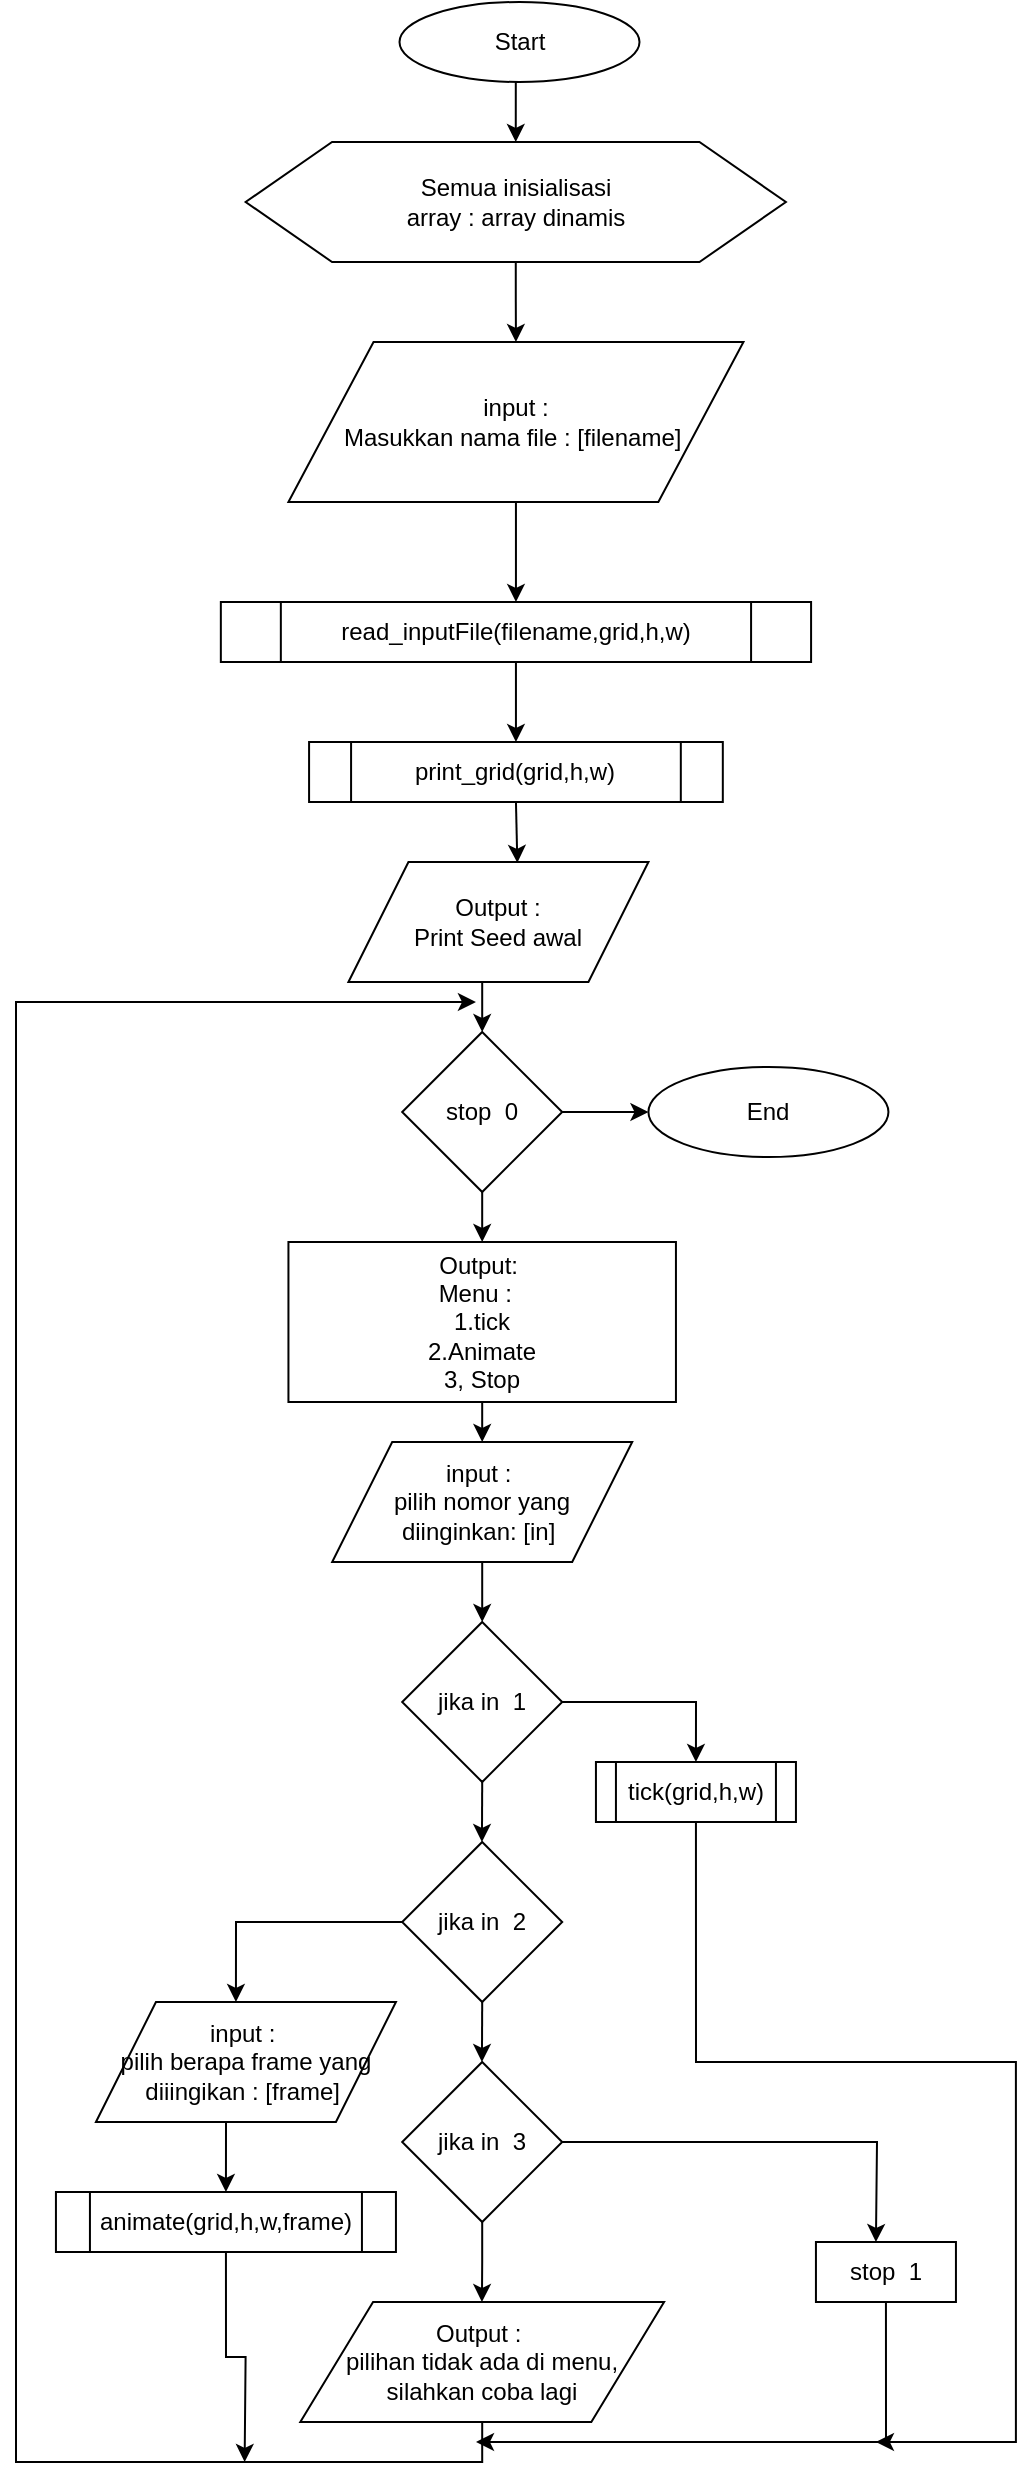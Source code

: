 <mxfile version="12.9.9" type="device" pages="7"><diagram id="R4ny4woioJBmqDx_Tqi9" name="Main"><mxGraphModel dx="1150" dy="2033" grid="1" gridSize="10" guides="1" tooltips="1" connect="1" arrows="1" fold="1" page="1" pageScale="1" pageWidth="827" pageHeight="1169" math="0" shadow="0"><root><mxCell id="0"/><mxCell id="1" parent="0"/><mxCell id="hGN0_Ya9yDLDJJ8lofXv-40" style="edgeStyle=orthogonalEdgeStyle;rounded=0;orthogonalLoop=1;jettySize=auto;html=1;exitX=0.5;exitY=1;exitDx=0;exitDy=0;entryX=0.5;entryY=0;entryDx=0;entryDy=0;" edge="1" parent="1" source="hGN0_Ya9yDLDJJ8lofXv-1" target="hGN0_Ya9yDLDJJ8lofXv-35"><mxGeometry relative="1" as="geometry"/></mxCell><mxCell id="hGN0_Ya9yDLDJJ8lofXv-1" value="Start" style="ellipse;whiteSpace=wrap;html=1;" vertex="1" parent="1"><mxGeometry x="361.75" y="40" width="120" height="40" as="geometry"/></mxCell><mxCell id="hGN0_Ya9yDLDJJ8lofXv-42" style="edgeStyle=orthogonalEdgeStyle;rounded=0;orthogonalLoop=1;jettySize=auto;html=1;exitX=0.5;exitY=1;exitDx=0;exitDy=0;entryX=0.5;entryY=0;entryDx=0;entryDy=0;" edge="1" parent="1" source="hGN0_Ya9yDLDJJ8lofXv-2" target="hGN0_Ya9yDLDJJ8lofXv-3"><mxGeometry relative="1" as="geometry"/></mxCell><mxCell id="hGN0_Ya9yDLDJJ8lofXv-2" value="input :&lt;br&gt;Masukkan nama file : [filename]&amp;nbsp;" style="shape=parallelogram;perimeter=parallelogramPerimeter;whiteSpace=wrap;html=1;size=0.187;" vertex="1" parent="1"><mxGeometry x="306.22" y="210" width="227.5" height="80" as="geometry"/></mxCell><mxCell id="hGN0_Ya9yDLDJJ8lofXv-43" style="edgeStyle=orthogonalEdgeStyle;rounded=0;orthogonalLoop=1;jettySize=auto;html=1;exitX=0.5;exitY=1;exitDx=0;exitDy=0;entryX=0.5;entryY=0;entryDx=0;entryDy=0;" edge="1" parent="1" source="hGN0_Ya9yDLDJJ8lofXv-3" target="hGN0_Ya9yDLDJJ8lofXv-6"><mxGeometry relative="1" as="geometry"/></mxCell><mxCell id="hGN0_Ya9yDLDJJ8lofXv-3" value="read_inputFile(filename,grid,h,w)" style="shape=process;whiteSpace=wrap;html=1;backgroundOutline=1;" vertex="1" parent="1"><mxGeometry x="272.42" y="340" width="295.12" height="30" as="geometry"/></mxCell><mxCell id="hGN0_Ya9yDLDJJ8lofXv-28" style="edgeStyle=orthogonalEdgeStyle;rounded=0;orthogonalLoop=1;jettySize=auto;html=1;exitX=0.5;exitY=1;exitDx=0;exitDy=0;entryX=0.5;entryY=0;entryDx=0;entryDy=0;" edge="1" parent="1" source="hGN0_Ya9yDLDJJ8lofXv-4" target="hGN0_Ya9yDLDJJ8lofXv-7"><mxGeometry relative="1" as="geometry"/></mxCell><mxCell id="hGN0_Ya9yDLDJJ8lofXv-4" value="Output :&lt;br&gt;Print Seed awal" style="shape=parallelogram;perimeter=parallelogramPerimeter;whiteSpace=wrap;html=1;" vertex="1" parent="1"><mxGeometry x="336.22" y="470" width="150" height="60" as="geometry"/></mxCell><mxCell id="hGN0_Ya9yDLDJJ8lofXv-30" style="edgeStyle=orthogonalEdgeStyle;rounded=0;orthogonalLoop=1;jettySize=auto;html=1;exitX=0.5;exitY=1;exitDx=0;exitDy=0;entryX=0.5;entryY=0;entryDx=0;entryDy=0;" edge="1" parent="1" source="hGN0_Ya9yDLDJJ8lofXv-5" target="hGN0_Ya9yDLDJJ8lofXv-8"><mxGeometry relative="1" as="geometry"/></mxCell><mxCell id="hGN0_Ya9yDLDJJ8lofXv-5" value="Output:&amp;nbsp;&lt;br&gt;Menu :&amp;nbsp;&amp;nbsp;&lt;br&gt;1.tick&lt;br&gt;2.Animate&lt;br&gt;3, Stop" style="rounded=0;whiteSpace=wrap;html=1;" vertex="1" parent="1"><mxGeometry x="306.22" y="660" width="193.75" height="80" as="geometry"/></mxCell><mxCell id="hGN0_Ya9yDLDJJ8lofXv-44" style="edgeStyle=orthogonalEdgeStyle;rounded=0;orthogonalLoop=1;jettySize=auto;html=1;exitX=0.5;exitY=1;exitDx=0;exitDy=0;entryX=0.563;entryY=0.007;entryDx=0;entryDy=0;entryPerimeter=0;" edge="1" parent="1" source="hGN0_Ya9yDLDJJ8lofXv-6" target="hGN0_Ya9yDLDJJ8lofXv-4"><mxGeometry relative="1" as="geometry"/></mxCell><mxCell id="hGN0_Ya9yDLDJJ8lofXv-6" value="print_grid(grid,h,w)" style="shape=process;whiteSpace=wrap;html=1;backgroundOutline=1;" vertex="1" parent="1"><mxGeometry x="316.54" y="410" width="206.87" height="30" as="geometry"/></mxCell><mxCell id="hGN0_Ya9yDLDJJ8lofXv-29" style="edgeStyle=orthogonalEdgeStyle;rounded=0;orthogonalLoop=1;jettySize=auto;html=1;exitX=0.5;exitY=1;exitDx=0;exitDy=0;entryX=0.5;entryY=0;entryDx=0;entryDy=0;" edge="1" parent="1" source="hGN0_Ya9yDLDJJ8lofXv-7" target="hGN0_Ya9yDLDJJ8lofXv-5"><mxGeometry relative="1" as="geometry"/></mxCell><mxCell id="hGN0_Ya9yDLDJJ8lofXv-39" style="edgeStyle=orthogonalEdgeStyle;rounded=0;orthogonalLoop=1;jettySize=auto;html=1;exitX=1;exitY=0.5;exitDx=0;exitDy=0;entryX=0;entryY=0.5;entryDx=0;entryDy=0;" edge="1" parent="1" source="hGN0_Ya9yDLDJJ8lofXv-7" target="hGN0_Ya9yDLDJJ8lofXv-37"><mxGeometry relative="1" as="geometry"/></mxCell><mxCell id="hGN0_Ya9yDLDJJ8lofXv-7" value="stop&amp;nbsp; 0" style="rhombus;whiteSpace=wrap;html=1;" vertex="1" parent="1"><mxGeometry x="363.1" y="555" width="80" height="80" as="geometry"/></mxCell><mxCell id="hGN0_Ya9yDLDJJ8lofXv-31" style="edgeStyle=orthogonalEdgeStyle;rounded=0;orthogonalLoop=1;jettySize=auto;html=1;exitX=0.5;exitY=1;exitDx=0;exitDy=0;entryX=0.5;entryY=0;entryDx=0;entryDy=0;" edge="1" parent="1" source="hGN0_Ya9yDLDJJ8lofXv-8" target="hGN0_Ya9yDLDJJ8lofXv-9"><mxGeometry relative="1" as="geometry"/></mxCell><mxCell id="hGN0_Ya9yDLDJJ8lofXv-8" value="input :&amp;nbsp;&lt;br&gt;pilih nomor yang diinginkan: [in]&amp;nbsp;" style="shape=parallelogram;perimeter=parallelogramPerimeter;whiteSpace=wrap;html=1;" vertex="1" parent="1"><mxGeometry x="328.1" y="760" width="150" height="60" as="geometry"/></mxCell><mxCell id="hGN0_Ya9yDLDJJ8lofXv-10" style="edgeStyle=orthogonalEdgeStyle;rounded=0;orthogonalLoop=1;jettySize=auto;html=1;exitX=0.5;exitY=1;exitDx=0;exitDy=0;" edge="1" parent="1" source="hGN0_Ya9yDLDJJ8lofXv-9"><mxGeometry relative="1" as="geometry"><mxPoint x="402.97" y="960" as="targetPoint"/></mxGeometry></mxCell><mxCell id="hGN0_Ya9yDLDJJ8lofXv-16" style="edgeStyle=orthogonalEdgeStyle;rounded=0;orthogonalLoop=1;jettySize=auto;html=1;exitX=1;exitY=0.5;exitDx=0;exitDy=0;entryX=0.5;entryY=0;entryDx=0;entryDy=0;" edge="1" parent="1" source="hGN0_Ya9yDLDJJ8lofXv-9" target="hGN0_Ya9yDLDJJ8lofXv-15"><mxGeometry relative="1" as="geometry"/></mxCell><mxCell id="hGN0_Ya9yDLDJJ8lofXv-9" value="jika in&amp;nbsp; 1" style="rhombus;whiteSpace=wrap;html=1;" vertex="1" parent="1"><mxGeometry x="363.1" y="850" width="80" height="80" as="geometry"/></mxCell><mxCell id="hGN0_Ya9yDLDJJ8lofXv-12" style="edgeStyle=orthogonalEdgeStyle;rounded=0;orthogonalLoop=1;jettySize=auto;html=1;exitX=0.5;exitY=1;exitDx=0;exitDy=0;" edge="1" parent="1" source="hGN0_Ya9yDLDJJ8lofXv-11"><mxGeometry relative="1" as="geometry"><mxPoint x="402.97" y="1070" as="targetPoint"/></mxGeometry></mxCell><mxCell id="hGN0_Ya9yDLDJJ8lofXv-17" style="edgeStyle=orthogonalEdgeStyle;rounded=0;orthogonalLoop=1;jettySize=auto;html=1;" edge="1" parent="1" source="hGN0_Ya9yDLDJJ8lofXv-11"><mxGeometry relative="1" as="geometry"><mxPoint x="279.97" y="1040" as="targetPoint"/><Array as="points"><mxPoint x="279.97" y="1000"/></Array></mxGeometry></mxCell><mxCell id="hGN0_Ya9yDLDJJ8lofXv-11" value="jika in&amp;nbsp; 2" style="rhombus;whiteSpace=wrap;html=1;" vertex="1" parent="1"><mxGeometry x="363.1" y="960" width="80" height="80" as="geometry"/></mxCell><mxCell id="hGN0_Ya9yDLDJJ8lofXv-21" style="edgeStyle=orthogonalEdgeStyle;rounded=0;orthogonalLoop=1;jettySize=auto;html=1;exitX=0.5;exitY=1;exitDx=0;exitDy=0;" edge="1" parent="1" source="hGN0_Ya9yDLDJJ8lofXv-13"><mxGeometry relative="1" as="geometry"><mxPoint x="402.97" y="1190" as="targetPoint"/></mxGeometry></mxCell><mxCell id="hGN0_Ya9yDLDJJ8lofXv-23" style="edgeStyle=orthogonalEdgeStyle;rounded=0;orthogonalLoop=1;jettySize=auto;html=1;exitX=1;exitY=0.5;exitDx=0;exitDy=0;" edge="1" parent="1" source="hGN0_Ya9yDLDJJ8lofXv-13"><mxGeometry relative="1" as="geometry"><mxPoint x="599.97" y="1160" as="targetPoint"/></mxGeometry></mxCell><mxCell id="hGN0_Ya9yDLDJJ8lofXv-13" value="jika in&amp;nbsp; 3" style="rhombus;whiteSpace=wrap;html=1;" vertex="1" parent="1"><mxGeometry x="363.1" y="1070" width="80" height="80" as="geometry"/></mxCell><mxCell id="hGN0_Ya9yDLDJJ8lofXv-33" style="edgeStyle=orthogonalEdgeStyle;rounded=0;orthogonalLoop=1;jettySize=auto;html=1;exitX=0.5;exitY=1;exitDx=0;exitDy=0;" edge="1" parent="1" source="hGN0_Ya9yDLDJJ8lofXv-15"><mxGeometry relative="1" as="geometry"><mxPoint x="599.97" y="1260" as="targetPoint"/><Array as="points"><mxPoint x="509.97" y="1070"/><mxPoint x="669.97" y="1070"/><mxPoint x="669.97" y="1260"/></Array></mxGeometry></mxCell><mxCell id="hGN0_Ya9yDLDJJ8lofXv-15" value="tick(grid,h,w)" style="shape=process;whiteSpace=wrap;html=1;backgroundOutline=1;" vertex="1" parent="1"><mxGeometry x="459.97" y="920" width="100" height="30" as="geometry"/></mxCell><mxCell id="hGN0_Ya9yDLDJJ8lofXv-20" style="edgeStyle=orthogonalEdgeStyle;rounded=0;orthogonalLoop=1;jettySize=auto;html=1;exitX=0.5;exitY=1;exitDx=0;exitDy=0;entryX=0.5;entryY=0;entryDx=0;entryDy=0;" edge="1" parent="1" source="hGN0_Ya9yDLDJJ8lofXv-18" target="hGN0_Ya9yDLDJJ8lofXv-19"><mxGeometry relative="1" as="geometry"/></mxCell><mxCell id="hGN0_Ya9yDLDJJ8lofXv-18" value="input :&amp;nbsp;&lt;br&gt;pilih berapa frame yang diiingikan : [frame]&amp;nbsp;" style="shape=parallelogram;perimeter=parallelogramPerimeter;whiteSpace=wrap;html=1;" vertex="1" parent="1"><mxGeometry x="209.97" y="1040" width="150" height="60" as="geometry"/></mxCell><mxCell id="hGN0_Ya9yDLDJJ8lofXv-34" style="edgeStyle=orthogonalEdgeStyle;rounded=0;orthogonalLoop=1;jettySize=auto;html=1;exitX=0.5;exitY=1;exitDx=0;exitDy=0;" edge="1" parent="1" source="hGN0_Ya9yDLDJJ8lofXv-19"><mxGeometry relative="1" as="geometry"><mxPoint x="284.323" y="1270" as="targetPoint"/></mxGeometry></mxCell><mxCell id="hGN0_Ya9yDLDJJ8lofXv-19" value="animate(grid,h,w,frame)" style="shape=process;whiteSpace=wrap;html=1;backgroundOutline=1;" vertex="1" parent="1"><mxGeometry x="189.97" y="1135" width="170" height="30" as="geometry"/></mxCell><mxCell id="hGN0_Ya9yDLDJJ8lofXv-27" style="edgeStyle=orthogonalEdgeStyle;rounded=0;orthogonalLoop=1;jettySize=auto;html=1;exitX=0.5;exitY=1;exitDx=0;exitDy=0;" edge="1" parent="1" source="hGN0_Ya9yDLDJJ8lofXv-22"><mxGeometry relative="1" as="geometry"><mxPoint x="399.97" y="540" as="targetPoint"/><Array as="points"><mxPoint x="403" y="1270"/><mxPoint x="170" y="1270"/><mxPoint x="170" y="540"/></Array></mxGeometry></mxCell><mxCell id="hGN0_Ya9yDLDJJ8lofXv-22" value="Output :&amp;nbsp;&lt;br&gt;pilihan tidak ada di menu, silahkan coba lagi" style="shape=parallelogram;perimeter=parallelogramPerimeter;whiteSpace=wrap;html=1;" vertex="1" parent="1"><mxGeometry x="312.16" y="1190" width="181.88" height="60" as="geometry"/></mxCell><mxCell id="hGN0_Ya9yDLDJJ8lofXv-32" style="edgeStyle=orthogonalEdgeStyle;rounded=0;orthogonalLoop=1;jettySize=auto;html=1;exitX=0.5;exitY=1;exitDx=0;exitDy=0;" edge="1" parent="1" source="hGN0_Ya9yDLDJJ8lofXv-24"><mxGeometry relative="1" as="geometry"><mxPoint x="399.97" y="1260" as="targetPoint"/><Array as="points"><mxPoint x="604.97" y="1260"/><mxPoint x="399.97" y="1260"/></Array></mxGeometry></mxCell><mxCell id="hGN0_Ya9yDLDJJ8lofXv-24" value="stop&amp;nbsp; 1" style="rounded=0;whiteSpace=wrap;html=1;" vertex="1" parent="1"><mxGeometry x="569.97" y="1160" width="70" height="30" as="geometry"/></mxCell><mxCell id="hGN0_Ya9yDLDJJ8lofXv-41" style="edgeStyle=orthogonalEdgeStyle;rounded=0;orthogonalLoop=1;jettySize=auto;html=1;exitX=0.5;exitY=1;exitDx=0;exitDy=0;entryX=0.5;entryY=0;entryDx=0;entryDy=0;" edge="1" parent="1" source="hGN0_Ya9yDLDJJ8lofXv-35" target="hGN0_Ya9yDLDJJ8lofXv-2"><mxGeometry relative="1" as="geometry"/></mxCell><mxCell id="hGN0_Ya9yDLDJJ8lofXv-35" value="Semua inisialisasi&lt;br&gt;array : array dinamis" style="shape=hexagon;perimeter=hexagonPerimeter2;whiteSpace=wrap;html=1;size=0.16;" vertex="1" parent="1"><mxGeometry x="284.82" y="110" width="270.13" height="60" as="geometry"/></mxCell><mxCell id="hGN0_Ya9yDLDJJ8lofXv-37" value="End" style="ellipse;whiteSpace=wrap;html=1;" vertex="1" parent="1"><mxGeometry x="486.22" y="572.5" width="120" height="45" as="geometry"/></mxCell><mxCell id="hGN0_Ya9yDLDJJ8lofXv-38" style="edgeStyle=orthogonalEdgeStyle;rounded=0;orthogonalLoop=1;jettySize=auto;html=1;exitX=0.5;exitY=1;exitDx=0;exitDy=0;" edge="1" parent="1" source="hGN0_Ya9yDLDJJ8lofXv-37" target="hGN0_Ya9yDLDJJ8lofXv-37"><mxGeometry relative="1" as="geometry"/></mxCell></root></mxGraphModel></diagram><diagram id="10EwYXjTCw242ET4BR_z" name="read_input"><mxGraphModel dx="1314" dy="2323" grid="1" gridSize="10" guides="1" tooltips="1" connect="1" arrows="1" fold="1" page="1" pageScale="1" pageWidth="827" pageHeight="1169" math="0" shadow="0"><root><mxCell id="Fv7TwbSXVH7Ko35UDqRJ-0"/><mxCell id="Fv7TwbSXVH7Ko35UDqRJ-1" parent="Fv7TwbSXVH7Ko35UDqRJ-0"/><mxCell id="s9lD-457AIwIMIs3HcTq-0" style="edgeStyle=orthogonalEdgeStyle;rounded=0;orthogonalLoop=1;jettySize=auto;html=1;exitX=0.5;exitY=1;exitDx=0;exitDy=0;entryX=0.5;entryY=0;entryDx=0;entryDy=0;" edge="1" parent="Fv7TwbSXVH7Ko35UDqRJ-1" source="s9lD-457AIwIMIs3HcTq-1" target="s9lD-457AIwIMIs3HcTq-3"><mxGeometry relative="1" as="geometry"/></mxCell><mxCell id="s9lD-457AIwIMIs3HcTq-1" value="read_inputFile(char filename[50], char* array, int* h,int* w)&amp;nbsp;" style="ellipse;whiteSpace=wrap;html=1;" vertex="1" parent="Fv7TwbSXVH7Ko35UDqRJ-1"><mxGeometry x="258" y="190" width="200" height="50" as="geometry"/></mxCell><mxCell id="s9lD-457AIwIMIs3HcTq-2" style="edgeStyle=orthogonalEdgeStyle;rounded=0;orthogonalLoop=1;jettySize=auto;html=1;exitX=0.5;exitY=1;exitDx=0;exitDy=0;entryX=0.5;entryY=0;entryDx=0;entryDy=0;" edge="1" parent="Fv7TwbSXVH7Ko35UDqRJ-1" source="s9lD-457AIwIMIs3HcTq-3" target="s9lD-457AIwIMIs3HcTq-5"><mxGeometry relative="1" as="geometry"/></mxCell><mxCell id="s9lD-457AIwIMIs3HcTq-3" value="Inisialisasi" style="shape=hexagon;perimeter=hexagonPerimeter2;whiteSpace=wrap;html=1;" vertex="1" parent="Fv7TwbSXVH7Ko35UDqRJ-1"><mxGeometry x="283" y="265" width="150" height="40" as="geometry"/></mxCell><mxCell id="s9lD-457AIwIMIs3HcTq-4" value="" style="edgeStyle=orthogonalEdgeStyle;rounded=0;orthogonalLoop=1;jettySize=auto;html=1;exitX=0.492;exitY=0.863;exitDx=0;exitDy=0;exitPerimeter=0;" edge="1" parent="Fv7TwbSXVH7Ko35UDqRJ-1" source="s9lD-457AIwIMIs3HcTq-5" target="s9lD-457AIwIMIs3HcTq-7"><mxGeometry relative="1" as="geometry"><Array as="points"><mxPoint x="360" y="394"/></Array></mxGeometry></mxCell><mxCell id="s9lD-457AIwIMIs3HcTq-5" value="Input :&amp;nbsp;&lt;br&gt;input angka pertama file ke [width]" style="shape=document;whiteSpace=wrap;html=1;boundedLbl=1;" vertex="1" parent="Fv7TwbSXVH7Ko35UDqRJ-1"><mxGeometry x="300" y="325" width="120" height="80" as="geometry"/></mxCell><mxCell id="s9lD-457AIwIMIs3HcTq-6" value="" style="edgeStyle=orthogonalEdgeStyle;rounded=0;orthogonalLoop=1;jettySize=auto;html=1;exitX=0.492;exitY=0.85;exitDx=0;exitDy=0;exitPerimeter=0;" edge="1" parent="Fv7TwbSXVH7Ko35UDqRJ-1" source="s9lD-457AIwIMIs3HcTq-7" target="s9lD-457AIwIMIs3HcTq-12"><mxGeometry relative="1" as="geometry"/></mxCell><mxCell id="s9lD-457AIwIMIs3HcTq-7" value="Input :&amp;nbsp;&lt;br&gt;input angka kedua file ke [height]" style="shape=document;whiteSpace=wrap;html=1;boundedLbl=1;" vertex="1" parent="Fv7TwbSXVH7Ko35UDqRJ-1"><mxGeometry x="300" y="415" width="120" height="80" as="geometry"/></mxCell><mxCell id="s9lD-457AIwIMIs3HcTq-8" style="edgeStyle=orthogonalEdgeStyle;rounded=0;orthogonalLoop=1;jettySize=auto;html=1;exitX=0.5;exitY=1;exitDx=0;exitDy=0;" edge="1" parent="Fv7TwbSXVH7Ko35UDqRJ-1" source="s9lD-457AIwIMIs3HcTq-10"><mxGeometry relative="1" as="geometry"><mxPoint x="360.87" y="685.0" as="targetPoint"/></mxGeometry></mxCell><mxCell id="s9lD-457AIwIMIs3HcTq-9" style="edgeStyle=orthogonalEdgeStyle;rounded=0;orthogonalLoop=1;jettySize=auto;html=1;exitX=1;exitY=0.5;exitDx=0;exitDy=0;" edge="1" parent="Fv7TwbSXVH7Ko35UDqRJ-1" source="s9lD-457AIwIMIs3HcTq-10"><mxGeometry relative="1" as="geometry"><mxPoint x="525" y="675.0" as="targetPoint"/></mxGeometry></mxCell><mxCell id="s9lD-457AIwIMIs3HcTq-10" value="pengulangan width * height kali" style="rhombus;whiteSpace=wrap;html=1;" vertex="1" parent="Fv7TwbSXVH7Ko35UDqRJ-1"><mxGeometry x="288.37" y="605" width="145" height="60" as="geometry"/></mxCell><mxCell id="s9lD-457AIwIMIs3HcTq-11" value="" style="edgeStyle=orthogonalEdgeStyle;rounded=0;orthogonalLoop=1;jettySize=auto;html=1;exitX=0.519;exitY=0.83;exitDx=0;exitDy=0;exitPerimeter=0;entryX=0.5;entryY=0;entryDx=0;entryDy=0;" edge="1" parent="Fv7TwbSXVH7Ko35UDqRJ-1" source="s9lD-457AIwIMIs3HcTq-12" target="s9lD-457AIwIMIs3HcTq-10"><mxGeometry relative="1" as="geometry"><Array as="points"><mxPoint x="361" y="571"/></Array></mxGeometry></mxCell><mxCell id="s9lD-457AIwIMIs3HcTq-12" value="Input :&amp;nbsp;&lt;br&gt;input angka kedua file ke [height]" style="shape=document;whiteSpace=wrap;html=1;boundedLbl=1;" vertex="1" parent="Fv7TwbSXVH7Ko35UDqRJ-1"><mxGeometry x="299" y="505" width="120" height="80" as="geometry"/></mxCell><mxCell id="s9lD-457AIwIMIs3HcTq-13" style="edgeStyle=orthogonalEdgeStyle;rounded=0;orthogonalLoop=1;jettySize=auto;html=1;exitX=0.5;exitY=1;exitDx=0;exitDy=0;entryX=0.5;entryY=0;entryDx=0;entryDy=0;" edge="1" parent="Fv7TwbSXVH7Ko35UDqRJ-1" source="s9lD-457AIwIMIs3HcTq-15" target="s9lD-457AIwIMIs3HcTq-17"><mxGeometry relative="1" as="geometry"/></mxCell><mxCell id="s9lD-457AIwIMIs3HcTq-14" style="edgeStyle=orthogonalEdgeStyle;rounded=0;orthogonalLoop=1;jettySize=auto;html=1;exitX=0;exitY=0.5;exitDx=0;exitDy=0;" edge="1" parent="Fv7TwbSXVH7Ko35UDqRJ-1" source="s9lD-457AIwIMIs3HcTq-15"><mxGeometry relative="1" as="geometry"><mxPoint x="255" y="725.333" as="targetPoint"/></mxGeometry></mxCell><mxCell id="s9lD-457AIwIMIs3HcTq-15" value="jika bukan newLine(\n)" style="rhombus;whiteSpace=wrap;html=1;" vertex="1" parent="Fv7TwbSXVH7Ko35UDqRJ-1"><mxGeometry x="320.87" y="685" width="80" height="80" as="geometry"/></mxCell><mxCell id="s9lD-457AIwIMIs3HcTq-16" style="edgeStyle=orthogonalEdgeStyle;rounded=0;orthogonalLoop=1;jettySize=auto;html=1;exitX=0.5;exitY=1;exitDx=0;exitDy=0;" edge="1" parent="Fv7TwbSXVH7Ko35UDqRJ-1" source="s9lD-457AIwIMIs3HcTq-17"><mxGeometry relative="1" as="geometry"><mxPoint x="361.0" y="595.0" as="targetPoint"/><Array as="points"><mxPoint x="361" y="833"/><mxPoint x="255" y="833"/><mxPoint x="255" y="595"/></Array></mxGeometry></mxCell><mxCell id="s9lD-457AIwIMIs3HcTq-17" value="Masukkan simbol ke array" style="rounded=0;whiteSpace=wrap;html=1;" vertex="1" parent="Fv7TwbSXVH7Ko35UDqRJ-1"><mxGeometry x="264" y="782.5" width="193.75" height="40" as="geometry"/></mxCell><mxCell id="s9lD-457AIwIMIs3HcTq-18" style="edgeStyle=orthogonalEdgeStyle;rounded=0;orthogonalLoop=1;jettySize=auto;html=1;exitX=0.5;exitY=1;exitDx=0;exitDy=0;entryX=0.5;entryY=0;entryDx=0;entryDy=0;" edge="1" parent="Fv7TwbSXVH7Ko35UDqRJ-1" source="s9lD-457AIwIMIs3HcTq-19" target="s9lD-457AIwIMIs3HcTq-20"><mxGeometry relative="1" as="geometry"/></mxCell><mxCell id="s9lD-457AIwIMIs3HcTq-19" value="h = height&lt;br&gt;w = weight" style="rounded=0;whiteSpace=wrap;html=1;" vertex="1" parent="Fv7TwbSXVH7Ko35UDqRJ-1"><mxGeometry x="483" y="674" width="88.75" height="40" as="geometry"/></mxCell><mxCell id="s9lD-457AIwIMIs3HcTq-20" value="return" style="ellipse;whiteSpace=wrap;html=1;" vertex="1" parent="Fv7TwbSXVH7Ko35UDqRJ-1"><mxGeometry x="488.37" y="740" width="78" height="50" as="geometry"/></mxCell></root></mxGraphModel></diagram><diagram id="s7zRvNFqOx6INMDGlZIB" name="print_grid"><mxGraphModel dx="93" dy="1626" grid="1" gridSize="10" guides="1" tooltips="1" connect="1" arrows="1" fold="1" page="1" pageScale="1" pageWidth="827" pageHeight="1169" math="0" shadow="0"><root><mxCell id="AMvIKAJj8qaFOb0dfZgp-0"/><mxCell id="AMvIKAJj8qaFOb0dfZgp-1" parent="AMvIKAJj8qaFOb0dfZgp-0"/><mxCell id="7nK2zlEM76P0XaYgJpHC-0" style="edgeStyle=orthogonalEdgeStyle;rounded=0;orthogonalLoop=1;jettySize=auto;html=1;exitX=0.5;exitY=1;exitDx=0;exitDy=0;entryX=0.5;entryY=0;entryDx=0;entryDy=0;" edge="1" parent="AMvIKAJj8qaFOb0dfZgp-1" source="7nK2zlEM76P0XaYgJpHC-1" target="7nK2zlEM76P0XaYgJpHC-3"><mxGeometry relative="1" as="geometry"/></mxCell><mxCell id="7nK2zlEM76P0XaYgJpHC-1" value="print_grid(grid,h,w)" style="ellipse;whiteSpace=wrap;html=1;" vertex="1" parent="AMvIKAJj8qaFOb0dfZgp-1"><mxGeometry x="1096.28" y="320" width="190" height="50" as="geometry"/></mxCell><mxCell id="7nK2zlEM76P0XaYgJpHC-2" style="edgeStyle=orthogonalEdgeStyle;rounded=0;orthogonalLoop=1;jettySize=auto;html=1;exitX=0.5;exitY=1;exitDx=0;exitDy=0;entryX=0.5;entryY=0;entryDx=0;entryDy=0;" edge="1" parent="AMvIKAJj8qaFOb0dfZgp-1" source="7nK2zlEM76P0XaYgJpHC-3" target="7nK2zlEM76P0XaYgJpHC-17"><mxGeometry relative="1" as="geometry"/></mxCell><mxCell id="7nK2zlEM76P0XaYgJpHC-3" value="Inisialisasi" style="shape=hexagon;perimeter=hexagonPerimeter2;whiteSpace=wrap;html=1;" vertex="1" parent="AMvIKAJj8qaFOb0dfZgp-1"><mxGeometry x="1116.28" y="400" width="150" height="40" as="geometry"/></mxCell><mxCell id="7nK2zlEM76P0XaYgJpHC-4" style="edgeStyle=orthogonalEdgeStyle;rounded=0;orthogonalLoop=1;jettySize=auto;html=1;exitX=0.5;exitY=1;exitDx=0;exitDy=0;entryX=0.5;entryY=0;entryDx=0;entryDy=0;" edge="1" parent="AMvIKAJj8qaFOb0dfZgp-1" source="7nK2zlEM76P0XaYgJpHC-6" target="7nK2zlEM76P0XaYgJpHC-9"><mxGeometry relative="1" as="geometry"/></mxCell><mxCell id="7nK2zlEM76P0XaYgJpHC-5" style="edgeStyle=orthogonalEdgeStyle;rounded=0;orthogonalLoop=1;jettySize=auto;html=1;exitX=1;exitY=0.5;exitDx=0;exitDy=0;" edge="1" parent="AMvIKAJj8qaFOb0dfZgp-1" source="7nK2zlEM76P0XaYgJpHC-6"><mxGeometry relative="1" as="geometry"><mxPoint x="1295.03" y="697.5" as="targetPoint"/></mxGeometry></mxCell><mxCell id="7nK2zlEM76P0XaYgJpHC-6" value="pengulangan h kali" style="rhombus;whiteSpace=wrap;html=1;" vertex="1" parent="AMvIKAJj8qaFOb0dfZgp-1"><mxGeometry x="1126.28" y="667.5" width="127.5" height="60" as="geometry"/></mxCell><mxCell id="7nK2zlEM76P0XaYgJpHC-7" style="edgeStyle=orthogonalEdgeStyle;rounded=0;orthogonalLoop=1;jettySize=auto;html=1;exitX=0.5;exitY=1;exitDx=0;exitDy=0;entryX=0.5;entryY=0;entryDx=0;entryDy=0;" edge="1" parent="AMvIKAJj8qaFOb0dfZgp-1" source="7nK2zlEM76P0XaYgJpHC-9" target="7nK2zlEM76P0XaYgJpHC-11"><mxGeometry relative="1" as="geometry"/></mxCell><mxCell id="7nK2zlEM76P0XaYgJpHC-8" style="edgeStyle=orthogonalEdgeStyle;rounded=0;orthogonalLoop=1;jettySize=auto;html=1;exitX=1;exitY=0.5;exitDx=0;exitDy=0;" edge="1" parent="AMvIKAJj8qaFOb0dfZgp-1" source="7nK2zlEM76P0XaYgJpHC-9"><mxGeometry relative="1" as="geometry"><mxPoint x="1335.03" y="827.5" as="targetPoint"/></mxGeometry></mxCell><mxCell id="7nK2zlEM76P0XaYgJpHC-9" value="pengulangan w kali" style="rhombus;whiteSpace=wrap;html=1;" vertex="1" parent="AMvIKAJj8qaFOb0dfZgp-1"><mxGeometry x="1126.28" y="747.5" width="127.5" height="60" as="geometry"/></mxCell><mxCell id="7nK2zlEM76P0XaYgJpHC-10" style="edgeStyle=orthogonalEdgeStyle;rounded=0;orthogonalLoop=1;jettySize=auto;html=1;exitX=0.5;exitY=1;exitDx=0;exitDy=0;" edge="1" parent="AMvIKAJj8qaFOb0dfZgp-1" source="7nK2zlEM76P0XaYgJpHC-11"><mxGeometry relative="1" as="geometry"><mxPoint x="1190.03" y="737.5" as="targetPoint"/><Array as="points"><mxPoint x="1190.03" y="887.5"/><mxPoint x="1115.03" y="887.5"/><mxPoint x="1115.03" y="737.5"/></Array></mxGeometry></mxCell><mxCell id="7nK2zlEM76P0XaYgJpHC-11" value="print simbol dalam array" style="rounded=0;whiteSpace=wrap;html=1;" vertex="1" parent="AMvIKAJj8qaFOb0dfZgp-1"><mxGeometry x="1130.03" y="827.5" width="120" height="40" as="geometry"/></mxCell><mxCell id="7nK2zlEM76P0XaYgJpHC-12" style="edgeStyle=orthogonalEdgeStyle;rounded=0;orthogonalLoop=1;jettySize=auto;html=1;exitX=0.5;exitY=1;exitDx=0;exitDy=0;" edge="1" parent="AMvIKAJj8qaFOb0dfZgp-1" source="7nK2zlEM76P0XaYgJpHC-13"><mxGeometry relative="1" as="geometry"><mxPoint x="1185.03" y="657.5" as="targetPoint"/><Array as="points"><mxPoint x="1335.03" y="907.5"/><mxPoint x="1075.03" y="907.5"/><mxPoint x="1075.03" y="657.5"/></Array></mxGeometry></mxCell><mxCell id="7nK2zlEM76P0XaYgJpHC-13" value="print newLine(\n}" style="rounded=0;whiteSpace=wrap;html=1;" vertex="1" parent="AMvIKAJj8qaFOb0dfZgp-1"><mxGeometry x="1275.03" y="827.5" width="120" height="40" as="geometry"/></mxCell><mxCell id="7nK2zlEM76P0XaYgJpHC-14" value="return" style="ellipse;whiteSpace=wrap;html=1;" vertex="1" parent="AMvIKAJj8qaFOb0dfZgp-1"><mxGeometry x="1295.03" y="672.5" width="110" height="50" as="geometry"/></mxCell><mxCell id="7nK2zlEM76P0XaYgJpHC-15" style="edgeStyle=orthogonalEdgeStyle;rounded=0;orthogonalLoop=1;jettySize=auto;html=1;exitX=0.5;exitY=1;exitDx=0;exitDy=0;" edge="1" parent="AMvIKAJj8qaFOb0dfZgp-1" source="7nK2zlEM76P0XaYgJpHC-17"><mxGeometry relative="1" as="geometry"><mxPoint x="1191.206" y="540" as="targetPoint"/></mxGeometry></mxCell><mxCell id="7nK2zlEM76P0XaYgJpHC-16" style="edgeStyle=orthogonalEdgeStyle;rounded=0;orthogonalLoop=1;jettySize=auto;html=1;exitX=1;exitY=0.5;exitDx=0;exitDy=0;" edge="1" parent="AMvIKAJj8qaFOb0dfZgp-1" source="7nK2zlEM76P0XaYgJpHC-17"><mxGeometry relative="1" as="geometry"><mxPoint x="1191.03" y="670.0" as="targetPoint"/><Array as="points"><mxPoint x="1295.03" y="490"/><mxPoint x="1295.03" y="610"/><mxPoint x="1191.03" y="610"/></Array></mxGeometry></mxCell><mxCell id="7nK2zlEM76P0XaYgJpHC-17" value="pengulangan sebanyak 100" style="rhombus;whiteSpace=wrap;html=1;" vertex="1" parent="AMvIKAJj8qaFOb0dfZgp-1"><mxGeometry x="1140.66" y="460" width="101.25" height="60" as="geometry"/></mxCell><mxCell id="7nK2zlEM76P0XaYgJpHC-18" style="edgeStyle=orthogonalEdgeStyle;rounded=0;orthogonalLoop=1;jettySize=auto;html=1;exitX=0.5;exitY=1;exitDx=0;exitDy=0;" edge="1" parent="AMvIKAJj8qaFOb0dfZgp-1" source="7nK2zlEM76P0XaYgJpHC-19"><mxGeometry relative="1" as="geometry"><mxPoint x="1191.03" y="450" as="targetPoint"/><Array as="points"><mxPoint x="1191.03" y="600"/><mxPoint x="1115.03" y="600"/><mxPoint x="1115.03" y="450"/></Array></mxGeometry></mxCell><mxCell id="7nK2zlEM76P0XaYgJpHC-19" value="print newLine untuk clearing console" style="rounded=0;whiteSpace=wrap;html=1;" vertex="1" parent="AMvIKAJj8qaFOb0dfZgp-1"><mxGeometry x="1131.28" y="540" width="120" height="40" as="geometry"/></mxCell></root></mxGraphModel></diagram><diagram id="DiKNL7xIflAVNWHX74BH" name="tick"><mxGraphModel dx="487" dy="2323" grid="1" gridSize="10" guides="1" tooltips="1" connect="1" arrows="1" fold="1" page="1" pageScale="1" pageWidth="827" pageHeight="1169" math="0" shadow="0"><root><mxCell id="gc8DpsVqgoh5VtMTONH2-0"/><mxCell id="gc8DpsVqgoh5VtMTONH2-1" parent="gc8DpsVqgoh5VtMTONH2-0"/><mxCell id="bySe-Yah9uLJX7iRP7j4-0" style="edgeStyle=orthogonalEdgeStyle;rounded=0;orthogonalLoop=1;jettySize=auto;html=1;entryX=0.5;entryY=0;entryDx=0;entryDy=0;" edge="1" parent="gc8DpsVqgoh5VtMTONH2-1" source="bySe-Yah9uLJX7iRP7j4-1" target="bySe-Yah9uLJX7iRP7j4-3"><mxGeometry relative="1" as="geometry"/></mxCell><mxCell id="bySe-Yah9uLJX7iRP7j4-1" value="tick(array, h, w)" style="ellipse;whiteSpace=wrap;html=1;" vertex="1" parent="gc8DpsVqgoh5VtMTONH2-1"><mxGeometry x="1137.51" y="280" width="120" height="40" as="geometry"/></mxCell><mxCell id="bySe-Yah9uLJX7iRP7j4-2" value="" style="edgeStyle=orthogonalEdgeStyle;rounded=0;orthogonalLoop=1;jettySize=auto;html=1;" edge="1" parent="gc8DpsVqgoh5VtMTONH2-1" source="bySe-Yah9uLJX7iRP7j4-3" target="bySe-Yah9uLJX7iRP7j4-6"><mxGeometry relative="1" as="geometry"/></mxCell><mxCell id="bySe-Yah9uLJX7iRP7j4-3" value="&amp;nbsp;inisialisasi&lt;br&gt;inisialisasi array baru(array2)&amp;nbsp;" style="shape=hexagon;perimeter=hexagonPerimeter2;whiteSpace=wrap;html=1;size=0.16;" vertex="1" parent="gc8DpsVqgoh5VtMTONH2-1"><mxGeometry x="1105.89" y="350" width="183.25" height="60" as="geometry"/></mxCell><mxCell id="bySe-Yah9uLJX7iRP7j4-4" style="edgeStyle=orthogonalEdgeStyle;rounded=0;orthogonalLoop=1;jettySize=auto;html=1;exitX=0.5;exitY=1;exitDx=0;exitDy=0;entryX=0.5;entryY=0;entryDx=0;entryDy=0;" edge="1" parent="gc8DpsVqgoh5VtMTONH2-1" source="bySe-Yah9uLJX7iRP7j4-6" target="bySe-Yah9uLJX7iRP7j4-10"><mxGeometry relative="1" as="geometry"/></mxCell><mxCell id="bySe-Yah9uLJX7iRP7j4-5" style="edgeStyle=orthogonalEdgeStyle;rounded=0;orthogonalLoop=1;jettySize=auto;html=1;exitX=1;exitY=0.5;exitDx=0;exitDy=0;entryX=0.5;entryY=0;entryDx=0;entryDy=0;" edge="1" parent="gc8DpsVqgoh5VtMTONH2-1" source="bySe-Yah9uLJX7iRP7j4-6" target="bySe-Yah9uLJX7iRP7j4-21"><mxGeometry relative="1" as="geometry"><mxPoint x="1400.08" y="550" as="targetPoint"/><Array as="points"><mxPoint x="1427.14" y="480"/><mxPoint x="1427.14" y="550"/></Array></mxGeometry></mxCell><mxCell id="bySe-Yah9uLJX7iRP7j4-6" value="Pengulangan setiap width * height" style="rhombus;whiteSpace=wrap;html=1;" vertex="1" parent="gc8DpsVqgoh5VtMTONH2-1"><mxGeometry x="1131.23" y="440" width="132.56" height="80" as="geometry"/></mxCell><mxCell id="bySe-Yah9uLJX7iRP7j4-7" style="edgeStyle=orthogonalEdgeStyle;rounded=0;orthogonalLoop=1;jettySize=auto;html=1;exitX=0.5;exitY=1;exitDx=0;exitDy=0;entryX=0.5;entryY=0;entryDx=0;entryDy=0;" edge="1" parent="gc8DpsVqgoh5VtMTONH2-1" source="bySe-Yah9uLJX7iRP7j4-8" target="bySe-Yah9uLJX7iRP7j4-13"><mxGeometry relative="1" as="geometry"/></mxCell><mxCell id="bySe-Yah9uLJX7iRP7j4-8" value="check_cell(array,h,w,x,y)" style="shape=process;whiteSpace=wrap;html=1;backgroundOutline=1;" vertex="1" parent="gc8DpsVqgoh5VtMTONH2-1"><mxGeometry x="1097.48" y="600" width="200" height="50" as="geometry"/></mxCell><mxCell id="bySe-Yah9uLJX7iRP7j4-9" style="edgeStyle=orthogonalEdgeStyle;rounded=0;orthogonalLoop=1;jettySize=auto;html=1;exitX=0.5;exitY=1;exitDx=0;exitDy=0;entryX=0.5;entryY=0;entryDx=0;entryDy=0;" edge="1" parent="gc8DpsVqgoh5VtMTONH2-1" source="bySe-Yah9uLJX7iRP7j4-10" target="bySe-Yah9uLJX7iRP7j4-8"><mxGeometry relative="1" as="geometry"/></mxCell><mxCell id="bySe-Yah9uLJX7iRP7j4-10" value="perhitungan x dan y dari sel dari i" style="rounded=0;whiteSpace=wrap;html=1;" vertex="1" parent="gc8DpsVqgoh5VtMTONH2-1"><mxGeometry x="1137.51" y="540" width="120" height="40" as="geometry"/></mxCell><mxCell id="bySe-Yah9uLJX7iRP7j4-11" style="edgeStyle=orthogonalEdgeStyle;rounded=0;orthogonalLoop=1;jettySize=auto;html=1;exitX=0;exitY=0.5;exitDx=0;exitDy=0;entryX=0.5;entryY=0;entryDx=0;entryDy=0;" edge="1" parent="gc8DpsVqgoh5VtMTONH2-1" source="bySe-Yah9uLJX7iRP7j4-13" target="bySe-Yah9uLJX7iRP7j4-15"><mxGeometry relative="1" as="geometry"/></mxCell><mxCell id="bySe-Yah9uLJX7iRP7j4-12" style="edgeStyle=orthogonalEdgeStyle;rounded=0;orthogonalLoop=1;jettySize=auto;html=1;exitX=1;exitY=0.5;exitDx=0;exitDy=0;entryX=0.5;entryY=0;entryDx=0;entryDy=0;" edge="1" parent="gc8DpsVqgoh5VtMTONH2-1" source="bySe-Yah9uLJX7iRP7j4-13" target="bySe-Yah9uLJX7iRP7j4-18"><mxGeometry relative="1" as="geometry"/></mxCell><mxCell id="bySe-Yah9uLJX7iRP7j4-13" value="if check_cell == 1" style="rhombus;whiteSpace=wrap;html=1;" vertex="1" parent="gc8DpsVqgoh5VtMTONH2-1"><mxGeometry x="1159.98" y="670" width="75" height="60" as="geometry"/></mxCell><mxCell id="bySe-Yah9uLJX7iRP7j4-14" style="edgeStyle=orthogonalEdgeStyle;rounded=0;orthogonalLoop=1;jettySize=auto;html=1;exitX=0.5;exitY=1;exitDx=0;exitDy=0;" edge="1" parent="gc8DpsVqgoh5VtMTONH2-1" source="bySe-Yah9uLJX7iRP7j4-15"><mxGeometry relative="1" as="geometry"><mxPoint x="1200.08" y="418" as="targetPoint"/><Array as="points"><mxPoint x="1115.08" y="790"/><mxPoint x="1030.08" y="790"/><mxPoint x="1030.08" y="418"/></Array></mxGeometry></mxCell><mxCell id="bySe-Yah9uLJX7iRP7j4-15" value="array baru di i = -" style="rounded=0;whiteSpace=wrap;html=1;" vertex="1" parent="gc8DpsVqgoh5VtMTONH2-1"><mxGeometry x="1069.98" y="730" width="90" height="40" as="geometry"/></mxCell><mxCell id="bySe-Yah9uLJX7iRP7j4-16" value="F" style="text;html=1;align=center;verticalAlign=middle;resizable=0;points=[];autosize=1;" vertex="1" parent="gc8DpsVqgoh5VtMTONH2-1"><mxGeometry x="1131.2" y="680" width="20" height="20" as="geometry"/></mxCell><mxCell id="bySe-Yah9uLJX7iRP7j4-17" style="edgeStyle=orthogonalEdgeStyle;rounded=0;orthogonalLoop=1;jettySize=auto;html=1;exitX=0.5;exitY=1;exitDx=0;exitDy=0;" edge="1" parent="gc8DpsVqgoh5VtMTONH2-1" source="bySe-Yah9uLJX7iRP7j4-18"><mxGeometry relative="1" as="geometry"><mxPoint x="1110.08" y="790" as="targetPoint"/><Array as="points"><mxPoint x="1280.08" y="790"/><mxPoint x="1180.08" y="790"/></Array></mxGeometry></mxCell><mxCell id="bySe-Yah9uLJX7iRP7j4-18" value="array baru di i =&amp;nbsp;X" style="rounded=0;whiteSpace=wrap;html=1;" vertex="1" parent="gc8DpsVqgoh5VtMTONH2-1"><mxGeometry x="1234.98" y="730" width="90.07" height="40" as="geometry"/></mxCell><mxCell id="bySe-Yah9uLJX7iRP7j4-19" value="T" style="text;html=1;align=center;verticalAlign=middle;resizable=0;points=[];autosize=1;" vertex="1" parent="gc8DpsVqgoh5VtMTONH2-1"><mxGeometry x="1243.76" y="680" width="20" height="20" as="geometry"/></mxCell><mxCell id="bySe-Yah9uLJX7iRP7j4-20" style="edgeStyle=orthogonalEdgeStyle;rounded=0;orthogonalLoop=1;jettySize=auto;html=1;exitX=0.5;exitY=1;exitDx=0;exitDy=0;" edge="1" parent="gc8DpsVqgoh5VtMTONH2-1" source="bySe-Yah9uLJX7iRP7j4-21"><mxGeometry relative="1" as="geometry"><mxPoint x="1428.14" y="630" as="targetPoint"/></mxGeometry></mxCell><mxCell id="bySe-Yah9uLJX7iRP7j4-21" value="array lama = array baru" style="rounded=0;whiteSpace=wrap;html=1;" vertex="1" parent="gc8DpsVqgoh5VtMTONH2-1"><mxGeometry x="1368.49" y="560" width="120" height="40" as="geometry"/></mxCell><mxCell id="bySe-Yah9uLJX7iRP7j4-22" value="return" style="ellipse;whiteSpace=wrap;html=1;" vertex="1" parent="gc8DpsVqgoh5VtMTONH2-1"><mxGeometry x="1368.49" y="695" width="120" height="40" as="geometry"/></mxCell><mxCell id="bySe-Yah9uLJX7iRP7j4-23" style="edgeStyle=orthogonalEdgeStyle;rounded=0;orthogonalLoop=1;jettySize=auto;html=1;exitX=0.5;exitY=1;exitDx=0;exitDy=0;entryX=0.5;entryY=0;entryDx=0;entryDy=0;" edge="1" parent="gc8DpsVqgoh5VtMTONH2-1" source="bySe-Yah9uLJX7iRP7j4-24" target="bySe-Yah9uLJX7iRP7j4-22"><mxGeometry relative="1" as="geometry"/></mxCell><mxCell id="bySe-Yah9uLJX7iRP7j4-24" value="print_grid(array,h,w)" style="shape=process;whiteSpace=wrap;html=1;backgroundOutline=1;" vertex="1" parent="gc8DpsVqgoh5VtMTONH2-1"><mxGeometry x="1325.05" y="630" width="206.87" height="30" as="geometry"/></mxCell></root></mxGraphModel></diagram><diagram id="DXgAmputIaVzmADVCfMo" name="aniamte"><mxGraphModel dx="93" dy="1626" grid="1" gridSize="10" guides="1" tooltips="1" connect="1" arrows="1" fold="1" page="1" pageScale="1" pageWidth="827" pageHeight="1169" math="0" shadow="0"><root><mxCell id="Fa87BDfrQ3HHtsM07fnd-0"/><mxCell id="Fa87BDfrQ3HHtsM07fnd-1" parent="Fa87BDfrQ3HHtsM07fnd-0"/><mxCell id="sLyJNo81Lmk4bczh9rFI-0" style="edgeStyle=orthogonalEdgeStyle;rounded=0;orthogonalLoop=1;jettySize=auto;html=1;exitX=0.5;exitY=1;exitDx=0;exitDy=0;entryX=0.5;entryY=0;entryDx=0;entryDy=0;" edge="1" parent="Fa87BDfrQ3HHtsM07fnd-1" source="sLyJNo81Lmk4bczh9rFI-1" target="sLyJNo81Lmk4bczh9rFI-3"><mxGeometry relative="1" as="geometry"/></mxCell><mxCell id="sLyJNo81Lmk4bczh9rFI-1" value="animate(array,h,w,frame)" style="ellipse;whiteSpace=wrap;html=1;" vertex="1" parent="Fa87BDfrQ3HHtsM07fnd-1"><mxGeometry x="1129.95" y="390" width="150" height="40" as="geometry"/></mxCell><mxCell id="sLyJNo81Lmk4bczh9rFI-2" style="edgeStyle=orthogonalEdgeStyle;rounded=0;orthogonalLoop=1;jettySize=auto;html=1;exitX=0.5;exitY=1;exitDx=0;exitDy=0;entryX=0.5;entryY=0;entryDx=0;entryDy=0;" edge="1" parent="Fa87BDfrQ3HHtsM07fnd-1" source="sLyJNo81Lmk4bczh9rFI-3" target="sLyJNo81Lmk4bczh9rFI-6"><mxGeometry relative="1" as="geometry"/></mxCell><mxCell id="sLyJNo81Lmk4bczh9rFI-3" value="&amp;nbsp;inisialisasi&amp;nbsp;" style="shape=hexagon;perimeter=hexagonPerimeter2;whiteSpace=wrap;html=1;size=0.16;" vertex="1" parent="Fa87BDfrQ3HHtsM07fnd-1"><mxGeometry x="1149.95" y="450" width="106.63" height="40" as="geometry"/></mxCell><mxCell id="sLyJNo81Lmk4bczh9rFI-4" style="edgeStyle=orthogonalEdgeStyle;rounded=0;orthogonalLoop=1;jettySize=auto;html=1;exitX=0.5;exitY=1;exitDx=0;exitDy=0;" edge="1" parent="Fa87BDfrQ3HHtsM07fnd-1" source="sLyJNo81Lmk4bczh9rFI-6"><mxGeometry relative="1" as="geometry"><mxPoint x="1203.774" y="620" as="targetPoint"/></mxGeometry></mxCell><mxCell id="sLyJNo81Lmk4bczh9rFI-5" style="edgeStyle=orthogonalEdgeStyle;rounded=0;orthogonalLoop=1;jettySize=auto;html=1;exitX=1;exitY=0.5;exitDx=0;exitDy=0;" edge="1" parent="Fa87BDfrQ3HHtsM07fnd-1" source="sLyJNo81Lmk4bczh9rFI-6"><mxGeometry relative="1" as="geometry"><mxPoint x="1329.95" y="620" as="targetPoint"/></mxGeometry></mxCell><mxCell id="sLyJNo81Lmk4bczh9rFI-6" value="Pengulangan frame kali" style="rhombus;whiteSpace=wrap;html=1;" vertex="1" parent="Fa87BDfrQ3HHtsM07fnd-1"><mxGeometry x="1136.99" y="510" width="132.56" height="80" as="geometry"/></mxCell><mxCell id="sLyJNo81Lmk4bczh9rFI-7" style="edgeStyle=orthogonalEdgeStyle;rounded=0;orthogonalLoop=1;jettySize=auto;html=1;exitX=0.5;exitY=1;exitDx=0;exitDy=0;" edge="1" parent="Fa87BDfrQ3HHtsM07fnd-1" source="sLyJNo81Lmk4bczh9rFI-8"><mxGeometry relative="1" as="geometry"><mxPoint x="1204.95" y="680" as="targetPoint"/></mxGeometry></mxCell><mxCell id="sLyJNo81Lmk4bczh9rFI-8" value="tick(grid,h,w)" style="shape=process;whiteSpace=wrap;html=1;backgroundOutline=1;" vertex="1" parent="Fa87BDfrQ3HHtsM07fnd-1"><mxGeometry x="1154.95" y="620" width="100" height="30" as="geometry"/></mxCell><mxCell id="sLyJNo81Lmk4bczh9rFI-9" style="edgeStyle=orthogonalEdgeStyle;rounded=0;orthogonalLoop=1;jettySize=auto;html=1;exitX=0.5;exitY=1;exitDx=0;exitDy=0;" edge="1" parent="Fa87BDfrQ3HHtsM07fnd-1" source="sLyJNo81Lmk4bczh9rFI-10"><mxGeometry relative="1" as="geometry"><mxPoint x="1204.95" y="500" as="targetPoint"/><Array as="points"><mxPoint x="1204.95" y="740"/><mxPoint x="1119.95" y="740"/><mxPoint x="1119.95" y="500"/></Array></mxGeometry></mxCell><mxCell id="sLyJNo81Lmk4bczh9rFI-10" value="delay_ms(250)" style="shape=process;whiteSpace=wrap;html=1;backgroundOutline=1;" vertex="1" parent="Fa87BDfrQ3HHtsM07fnd-1"><mxGeometry x="1144.95" y="680" width="120" height="40" as="geometry"/></mxCell><mxCell id="sLyJNo81Lmk4bczh9rFI-11" value="return" style="ellipse;whiteSpace=wrap;html=1;" vertex="1" parent="Fa87BDfrQ3HHtsM07fnd-1"><mxGeometry x="1269.55" y="620" width="120" height="40" as="geometry"/></mxCell></root></mxGraphModel></diagram><diagram id="TKJIamnq90pufqxAftt8" name="check Pixel"><mxGraphModel dx="1977" dy="2033" grid="1" gridSize="10" guides="1" tooltips="1" connect="1" arrows="1" fold="1" page="1" pageScale="1" pageWidth="827" pageHeight="1169" math="0" shadow="0"><root><mxCell id="8HYD7iXsWQNVvfpblzR1-0"/><mxCell id="8HYD7iXsWQNVvfpblzR1-1" parent="8HYD7iXsWQNVvfpblzR1-0"/><mxCell id="3kCMRqhc-dPWU4dJpPPu-0" style="edgeStyle=orthogonalEdgeStyle;rounded=0;orthogonalLoop=1;jettySize=auto;html=1;exitX=0.5;exitY=1;exitDx=0;exitDy=0;" edge="1" parent="8HYD7iXsWQNVvfpblzR1-1" source="3kCMRqhc-dPWU4dJpPPu-1"><mxGeometry relative="1" as="geometry"><mxPoint x="-400" y="140" as="targetPoint"/></mxGeometry></mxCell><mxCell id="3kCMRqhc-dPWU4dJpPPu-1" value="check_cell(array,h,w,x,y)" style="ellipse;whiteSpace=wrap;html=1;" vertex="1" parent="8HYD7iXsWQNVvfpblzR1-1"><mxGeometry x="-504.38" y="50" width="208.63" height="60" as="geometry"/></mxCell><mxCell id="3kCMRqhc-dPWU4dJpPPu-2" style="edgeStyle=orthogonalEdgeStyle;rounded=0;orthogonalLoop=1;jettySize=auto;html=1;exitX=0.5;exitY=1;exitDx=0;exitDy=0;entryX=0.5;entryY=0;entryDx=0;entryDy=0;" edge="1" parent="8HYD7iXsWQNVvfpblzR1-1" source="3kCMRqhc-dPWU4dJpPPu-3" target="3kCMRqhc-dPWU4dJpPPu-14"><mxGeometry relative="1" as="geometry"><mxPoint x="-399.667" y="200" as="targetPoint"/></mxGeometry></mxCell><mxCell id="3kCMRqhc-dPWU4dJpPPu-3" value="Inisialisasi" style="shape=hexagon;perimeter=hexagonPerimeter2;whiteSpace=wrap;html=1;" vertex="1" parent="8HYD7iXsWQNVvfpblzR1-1"><mxGeometry x="-460.07" y="140" width="120" height="40" as="geometry"/></mxCell><mxCell id="3kCMRqhc-dPWU4dJpPPu-4" style="edgeStyle=orthogonalEdgeStyle;rounded=0;orthogonalLoop=1;jettySize=auto;html=1;exitX=0.5;exitY=1;exitDx=0;exitDy=0;" edge="1" parent="8HYD7iXsWQNVvfpblzR1-1" source="3kCMRqhc-dPWU4dJpPPu-5" target="3kCMRqhc-dPWU4dJpPPu-6"><mxGeometry relative="1" as="geometry"/></mxCell><mxCell id="3kCMRqhc-dPWU4dJpPPu-5" value="perhitungan semua x dan y dari sel ke i" style="rounded=0;whiteSpace=wrap;html=1;" vertex="1" parent="8HYD7iXsWQNVvfpblzR1-1"><mxGeometry x="-460.07" y="290" width="120" height="60" as="geometry"/></mxCell><mxCell id="3kCMRqhc-dPWU4dJpPPu-6" value="cek sel di array+i&lt;br&gt;(center)" style="rhombus;whiteSpace=wrap;html=1;" vertex="1" parent="8HYD7iXsWQNVvfpblzR1-1"><mxGeometry x="-440.07" y="370" width="80" height="80" as="geometry"/></mxCell><mxCell id="3kCMRqhc-dPWU4dJpPPu-7" style="edgeStyle=orthogonalEdgeStyle;rounded=0;orthogonalLoop=1;jettySize=auto;html=1;exitX=0.5;exitY=1;exitDx=0;exitDy=0;" edge="1" parent="8HYD7iXsWQNVvfpblzR1-1" source="3kCMRqhc-dPWU4dJpPPu-8"><mxGeometry relative="1" as="geometry"><mxPoint x="-401" y="500" as="targetPoint"/><Array as="points"><mxPoint x="-523" y="480"/><mxPoint x="-401" y="480"/></Array></mxGeometry></mxCell><mxCell id="3kCMRqhc-dPWU4dJpPPu-8" value="center = 1" style="rounded=0;whiteSpace=wrap;html=1;" vertex="1" parent="8HYD7iXsWQNVvfpblzR1-1"><mxGeometry x="-561" y="430" width="76.62" height="40" as="geometry"/></mxCell><mxCell id="3kCMRqhc-dPWU4dJpPPu-9" value="X" style="text;html=1;align=center;verticalAlign=middle;resizable=0;points=[];autosize=1;" vertex="1" parent="8HYD7iXsWQNVvfpblzR1-1"><mxGeometry x="-460.07" y="393" width="20" height="20" as="geometry"/></mxCell><mxCell id="3kCMRqhc-dPWU4dJpPPu-10" value="-" style="text;html=1;align=center;verticalAlign=middle;resizable=0;points=[];autosize=1;" vertex="1" parent="8HYD7iXsWQNVvfpblzR1-1"><mxGeometry x="-349.65" y="393" width="20" height="20" as="geometry"/></mxCell><mxCell id="3kCMRqhc-dPWU4dJpPPu-11" style="edgeStyle=orthogonalEdgeStyle;rounded=0;orthogonalLoop=1;jettySize=auto;html=1;exitX=0.5;exitY=1;exitDx=0;exitDy=0;" edge="1" parent="8HYD7iXsWQNVvfpblzR1-1" source="3kCMRqhc-dPWU4dJpPPu-12"><mxGeometry relative="1" as="geometry"><mxPoint x="-401" y="480" as="targetPoint"/><Array as="points"><mxPoint x="-257" y="480"/><mxPoint x="-401" y="480"/></Array></mxGeometry></mxCell><mxCell id="3kCMRqhc-dPWU4dJpPPu-12" value="center = 0" style="rounded=0;whiteSpace=wrap;html=1;" vertex="1" parent="8HYD7iXsWQNVvfpblzR1-1"><mxGeometry x="-295.75" y="430" width="76.62" height="40" as="geometry"/></mxCell><mxCell id="3kCMRqhc-dPWU4dJpPPu-13" style="edgeStyle=orthogonalEdgeStyle;rounded=0;orthogonalLoop=1;jettySize=auto;html=1;exitX=0.5;exitY=1;exitDx=0;exitDy=0;entryX=0.5;entryY=0;entryDx=0;entryDy=0;" edge="1" parent="8HYD7iXsWQNVvfpblzR1-1" source="3kCMRqhc-dPWU4dJpPPu-14" target="3kCMRqhc-dPWU4dJpPPu-5"><mxGeometry relative="1" as="geometry"/></mxCell><mxCell id="3kCMRqhc-dPWU4dJpPPu-14" value="perhitungan x dan y untuk sisi kiri, kanan atas, bawah" style="rounded=0;whiteSpace=wrap;html=1;" vertex="1" parent="8HYD7iXsWQNVvfpblzR1-1"><mxGeometry x="-460.07" y="210" width="120" height="60" as="geometry"/></mxCell><mxCell id="3kCMRqhc-dPWU4dJpPPu-15" style="edgeStyle=orthogonalEdgeStyle;rounded=0;orthogonalLoop=1;jettySize=auto;html=1;" edge="1" parent="8HYD7iXsWQNVvfpblzR1-1"><mxGeometry relative="1" as="geometry"><mxPoint x="-522.45" y="430" as="targetPoint"/><Array as="points"><mxPoint x="-522.45" y="410"/></Array><mxPoint x="-441.52" y="410" as="sourcePoint"/></mxGeometry></mxCell><mxCell id="3kCMRqhc-dPWU4dJpPPu-16" style="edgeStyle=orthogonalEdgeStyle;rounded=0;orthogonalLoop=1;jettySize=auto;html=1;" edge="1" parent="8HYD7iXsWQNVvfpblzR1-1"><mxGeometry relative="1" as="geometry"><mxPoint x="-261.0" y="430" as="targetPoint"/><Array as="points"><mxPoint x="-261" y="410"/></Array><mxPoint x="-360.07" y="410" as="sourcePoint"/></mxGeometry></mxCell><mxCell id="3kCMRqhc-dPWU4dJpPPu-17" value="cek sel di array+i&lt;br&gt;(up)" style="rhombus;whiteSpace=wrap;html=1;" vertex="1" parent="8HYD7iXsWQNVvfpblzR1-1"><mxGeometry x="-440.07" y="500" width="80" height="80" as="geometry"/></mxCell><mxCell id="3kCMRqhc-dPWU4dJpPPu-18" style="edgeStyle=orthogonalEdgeStyle;rounded=0;orthogonalLoop=1;jettySize=auto;html=1;exitX=0.5;exitY=1;exitDx=0;exitDy=0;" edge="1" parent="8HYD7iXsWQNVvfpblzR1-1" source="3kCMRqhc-dPWU4dJpPPu-19"><mxGeometry relative="1" as="geometry"><mxPoint x="-401" y="630.0" as="targetPoint"/><Array as="points"><mxPoint x="-523" y="610"/><mxPoint x="-401" y="610"/></Array></mxGeometry></mxCell><mxCell id="3kCMRqhc-dPWU4dJpPPu-19" value="up = 1" style="rounded=0;whiteSpace=wrap;html=1;" vertex="1" parent="8HYD7iXsWQNVvfpblzR1-1"><mxGeometry x="-561" y="560" width="76.62" height="40" as="geometry"/></mxCell><mxCell id="3kCMRqhc-dPWU4dJpPPu-20" value="X" style="text;html=1;align=center;verticalAlign=middle;resizable=0;points=[];autosize=1;" vertex="1" parent="8HYD7iXsWQNVvfpblzR1-1"><mxGeometry x="-460.07" y="523" width="20" height="20" as="geometry"/></mxCell><mxCell id="3kCMRqhc-dPWU4dJpPPu-21" value="-" style="text;html=1;align=center;verticalAlign=middle;resizable=0;points=[];autosize=1;" vertex="1" parent="8HYD7iXsWQNVvfpblzR1-1"><mxGeometry x="-349.65" y="523" width="20" height="20" as="geometry"/></mxCell><mxCell id="3kCMRqhc-dPWU4dJpPPu-22" style="edgeStyle=orthogonalEdgeStyle;rounded=0;orthogonalLoop=1;jettySize=auto;html=1;exitX=0.5;exitY=1;exitDx=0;exitDy=0;" edge="1" parent="8HYD7iXsWQNVvfpblzR1-1" source="3kCMRqhc-dPWU4dJpPPu-23"><mxGeometry relative="1" as="geometry"><mxPoint x="-401" y="610.0" as="targetPoint"/><Array as="points"><mxPoint x="-257" y="610"/><mxPoint x="-401" y="610"/></Array></mxGeometry></mxCell><mxCell id="3kCMRqhc-dPWU4dJpPPu-23" value="up = 0" style="rounded=0;whiteSpace=wrap;html=1;" vertex="1" parent="8HYD7iXsWQNVvfpblzR1-1"><mxGeometry x="-295.75" y="560" width="76.62" height="40" as="geometry"/></mxCell><mxCell id="3kCMRqhc-dPWU4dJpPPu-24" style="edgeStyle=orthogonalEdgeStyle;rounded=0;orthogonalLoop=1;jettySize=auto;html=1;" edge="1" parent="8HYD7iXsWQNVvfpblzR1-1"><mxGeometry relative="1" as="geometry"><mxPoint x="-522.45" y="560.0" as="targetPoint"/><Array as="points"><mxPoint x="-522.45" y="540"/></Array><mxPoint x="-441.52" y="540" as="sourcePoint"/></mxGeometry></mxCell><mxCell id="3kCMRqhc-dPWU4dJpPPu-25" style="edgeStyle=orthogonalEdgeStyle;rounded=0;orthogonalLoop=1;jettySize=auto;html=1;" edge="1" parent="8HYD7iXsWQNVvfpblzR1-1"><mxGeometry relative="1" as="geometry"><mxPoint x="-261" y="560.0" as="targetPoint"/><Array as="points"><mxPoint x="-261" y="540"/></Array><mxPoint x="-360.07" y="540" as="sourcePoint"/></mxGeometry></mxCell><mxCell id="3kCMRqhc-dPWU4dJpPPu-26" value="cek sel di array+i&lt;br&gt;(down)" style="rhombus;whiteSpace=wrap;html=1;" vertex="1" parent="8HYD7iXsWQNVvfpblzR1-1"><mxGeometry x="-440.07" y="630" width="80" height="80" as="geometry"/></mxCell><mxCell id="3kCMRqhc-dPWU4dJpPPu-27" style="edgeStyle=orthogonalEdgeStyle;rounded=0;orthogonalLoop=1;jettySize=auto;html=1;exitX=0.5;exitY=1;exitDx=0;exitDy=0;" edge="1" parent="8HYD7iXsWQNVvfpblzR1-1" source="3kCMRqhc-dPWU4dJpPPu-28"><mxGeometry relative="1" as="geometry"><mxPoint x="-401" y="760.0" as="targetPoint"/><Array as="points"><mxPoint x="-523" y="740"/><mxPoint x="-401" y="740"/></Array></mxGeometry></mxCell><mxCell id="3kCMRqhc-dPWU4dJpPPu-28" value="down = 1" style="rounded=0;whiteSpace=wrap;html=1;" vertex="1" parent="8HYD7iXsWQNVvfpblzR1-1"><mxGeometry x="-561" y="690" width="76.62" height="40" as="geometry"/></mxCell><mxCell id="3kCMRqhc-dPWU4dJpPPu-29" value="X" style="text;html=1;align=center;verticalAlign=middle;resizable=0;points=[];autosize=1;" vertex="1" parent="8HYD7iXsWQNVvfpblzR1-1"><mxGeometry x="-460.07" y="653" width="20" height="20" as="geometry"/></mxCell><mxCell id="3kCMRqhc-dPWU4dJpPPu-30" value="-" style="text;html=1;align=center;verticalAlign=middle;resizable=0;points=[];autosize=1;" vertex="1" parent="8HYD7iXsWQNVvfpblzR1-1"><mxGeometry x="-349.65" y="653" width="20" height="20" as="geometry"/></mxCell><mxCell id="3kCMRqhc-dPWU4dJpPPu-31" style="edgeStyle=orthogonalEdgeStyle;rounded=0;orthogonalLoop=1;jettySize=auto;html=1;exitX=0.5;exitY=1;exitDx=0;exitDy=0;" edge="1" parent="8HYD7iXsWQNVvfpblzR1-1" source="3kCMRqhc-dPWU4dJpPPu-32"><mxGeometry relative="1" as="geometry"><mxPoint x="-401" y="740.0" as="targetPoint"/><Array as="points"><mxPoint x="-257" y="740"/><mxPoint x="-401" y="740"/></Array></mxGeometry></mxCell><mxCell id="3kCMRqhc-dPWU4dJpPPu-32" value="down = 0" style="rounded=0;whiteSpace=wrap;html=1;" vertex="1" parent="8HYD7iXsWQNVvfpblzR1-1"><mxGeometry x="-295.75" y="690" width="76.62" height="40" as="geometry"/></mxCell><mxCell id="3kCMRqhc-dPWU4dJpPPu-33" style="edgeStyle=orthogonalEdgeStyle;rounded=0;orthogonalLoop=1;jettySize=auto;html=1;" edge="1" parent="8HYD7iXsWQNVvfpblzR1-1"><mxGeometry relative="1" as="geometry"><mxPoint x="-522.45" y="690.0" as="targetPoint"/><Array as="points"><mxPoint x="-522.45" y="670"/></Array><mxPoint x="-441.52" y="670.0" as="sourcePoint"/></mxGeometry></mxCell><mxCell id="3kCMRqhc-dPWU4dJpPPu-34" style="edgeStyle=orthogonalEdgeStyle;rounded=0;orthogonalLoop=1;jettySize=auto;html=1;" edge="1" parent="8HYD7iXsWQNVvfpblzR1-1"><mxGeometry relative="1" as="geometry"><mxPoint x="-261" y="690.0" as="targetPoint"/><Array as="points"><mxPoint x="-261" y="670"/></Array><mxPoint x="-360.07" y="670.0" as="sourcePoint"/></mxGeometry></mxCell><mxCell id="3kCMRqhc-dPWU4dJpPPu-35" value="cek sel di array+i&lt;br&gt;(right)" style="rhombus;whiteSpace=wrap;html=1;" vertex="1" parent="8HYD7iXsWQNVvfpblzR1-1"><mxGeometry x="-440.07" y="760" width="80" height="80" as="geometry"/></mxCell><mxCell id="3kCMRqhc-dPWU4dJpPPu-36" style="edgeStyle=orthogonalEdgeStyle;rounded=0;orthogonalLoop=1;jettySize=auto;html=1;exitX=0.5;exitY=1;exitDx=0;exitDy=0;" edge="1" parent="8HYD7iXsWQNVvfpblzR1-1" source="3kCMRqhc-dPWU4dJpPPu-37"><mxGeometry relative="1" as="geometry"><mxPoint x="-401" y="890.0" as="targetPoint"/><Array as="points"><mxPoint x="-523" y="870"/><mxPoint x="-401" y="870"/></Array></mxGeometry></mxCell><mxCell id="3kCMRqhc-dPWU4dJpPPu-37" value="left = 1" style="rounded=0;whiteSpace=wrap;html=1;" vertex="1" parent="8HYD7iXsWQNVvfpblzR1-1"><mxGeometry x="-561" y="820" width="76.62" height="40" as="geometry"/></mxCell><mxCell id="3kCMRqhc-dPWU4dJpPPu-38" value="X" style="text;html=1;align=center;verticalAlign=middle;resizable=0;points=[];autosize=1;" vertex="1" parent="8HYD7iXsWQNVvfpblzR1-1"><mxGeometry x="-460.07" y="783" width="20" height="20" as="geometry"/></mxCell><mxCell id="3kCMRqhc-dPWU4dJpPPu-39" value="-" style="text;html=1;align=center;verticalAlign=middle;resizable=0;points=[];autosize=1;" vertex="1" parent="8HYD7iXsWQNVvfpblzR1-1"><mxGeometry x="-349.65" y="783" width="20" height="20" as="geometry"/></mxCell><mxCell id="3kCMRqhc-dPWU4dJpPPu-40" style="edgeStyle=orthogonalEdgeStyle;rounded=0;orthogonalLoop=1;jettySize=auto;html=1;exitX=0.5;exitY=1;exitDx=0;exitDy=0;" edge="1" parent="8HYD7iXsWQNVvfpblzR1-1" source="3kCMRqhc-dPWU4dJpPPu-41"><mxGeometry relative="1" as="geometry"><mxPoint x="-401" y="870.0" as="targetPoint"/><Array as="points"><mxPoint x="-257" y="870"/><mxPoint x="-401" y="870"/></Array></mxGeometry></mxCell><mxCell id="3kCMRqhc-dPWU4dJpPPu-41" value="left = 0" style="rounded=0;whiteSpace=wrap;html=1;" vertex="1" parent="8HYD7iXsWQNVvfpblzR1-1"><mxGeometry x="-295.75" y="820" width="76.62" height="40" as="geometry"/></mxCell><mxCell id="3kCMRqhc-dPWU4dJpPPu-42" style="edgeStyle=orthogonalEdgeStyle;rounded=0;orthogonalLoop=1;jettySize=auto;html=1;" edge="1" parent="8HYD7iXsWQNVvfpblzR1-1"><mxGeometry relative="1" as="geometry"><mxPoint x="-522.45" y="820.0" as="targetPoint"/><Array as="points"><mxPoint x="-522.45" y="800"/></Array><mxPoint x="-441.52" y="800.0" as="sourcePoint"/></mxGeometry></mxCell><mxCell id="3kCMRqhc-dPWU4dJpPPu-43" style="edgeStyle=orthogonalEdgeStyle;rounded=0;orthogonalLoop=1;jettySize=auto;html=1;" edge="1" parent="8HYD7iXsWQNVvfpblzR1-1"><mxGeometry relative="1" as="geometry"><mxPoint x="-261" y="820.0" as="targetPoint"/><Array as="points"><mxPoint x="-261" y="800"/></Array><mxPoint x="-360.07" y="800.0" as="sourcePoint"/></mxGeometry></mxCell><mxCell id="3kCMRqhc-dPWU4dJpPPu-44" value="cek sel di array+i&lt;br&gt;(center)" style="rhombus;whiteSpace=wrap;html=1;" vertex="1" parent="8HYD7iXsWQNVvfpblzR1-1"><mxGeometry x="-440.07" y="890" width="80" height="80" as="geometry"/></mxCell><mxCell id="3kCMRqhc-dPWU4dJpPPu-45" style="edgeStyle=orthogonalEdgeStyle;rounded=0;orthogonalLoop=1;jettySize=auto;html=1;exitX=0.5;exitY=1;exitDx=0;exitDy=0;" edge="1" parent="8HYD7iXsWQNVvfpblzR1-1" source="3kCMRqhc-dPWU4dJpPPu-46"><mxGeometry relative="1" as="geometry"><mxPoint x="-401" y="1020.0" as="targetPoint"/><Array as="points"><mxPoint x="-523" y="1000"/><mxPoint x="-401" y="1000"/></Array></mxGeometry></mxCell><mxCell id="3kCMRqhc-dPWU4dJpPPu-46" value="right = 1" style="rounded=0;whiteSpace=wrap;html=1;" vertex="1" parent="8HYD7iXsWQNVvfpblzR1-1"><mxGeometry x="-561" y="950" width="76.62" height="40" as="geometry"/></mxCell><mxCell id="3kCMRqhc-dPWU4dJpPPu-47" value="X" style="text;html=1;align=center;verticalAlign=middle;resizable=0;points=[];autosize=1;" vertex="1" parent="8HYD7iXsWQNVvfpblzR1-1"><mxGeometry x="-460.07" y="913" width="20" height="20" as="geometry"/></mxCell><mxCell id="3kCMRqhc-dPWU4dJpPPu-48" value="-" style="text;html=1;align=center;verticalAlign=middle;resizable=0;points=[];autosize=1;" vertex="1" parent="8HYD7iXsWQNVvfpblzR1-1"><mxGeometry x="-349.65" y="913" width="20" height="20" as="geometry"/></mxCell><mxCell id="3kCMRqhc-dPWU4dJpPPu-49" style="edgeStyle=orthogonalEdgeStyle;rounded=0;orthogonalLoop=1;jettySize=auto;html=1;exitX=0.5;exitY=1;exitDx=0;exitDy=0;" edge="1" parent="8HYD7iXsWQNVvfpblzR1-1" source="3kCMRqhc-dPWU4dJpPPu-50"><mxGeometry relative="1" as="geometry"><mxPoint x="-401" y="1000.0" as="targetPoint"/><Array as="points"><mxPoint x="-257" y="1000"/><mxPoint x="-401" y="1000"/></Array></mxGeometry></mxCell><mxCell id="3kCMRqhc-dPWU4dJpPPu-50" value="right = 0" style="rounded=0;whiteSpace=wrap;html=1;" vertex="1" parent="8HYD7iXsWQNVvfpblzR1-1"><mxGeometry x="-295.75" y="950" width="76.62" height="40" as="geometry"/></mxCell><mxCell id="3kCMRqhc-dPWU4dJpPPu-51" style="edgeStyle=orthogonalEdgeStyle;rounded=0;orthogonalLoop=1;jettySize=auto;html=1;" edge="1" parent="8HYD7iXsWQNVvfpblzR1-1"><mxGeometry relative="1" as="geometry"><mxPoint x="-522.45" y="950.0" as="targetPoint"/><Array as="points"><mxPoint x="-522.45" y="930"/></Array><mxPoint x="-441.52" y="930.0" as="sourcePoint"/></mxGeometry></mxCell><mxCell id="3kCMRqhc-dPWU4dJpPPu-52" style="edgeStyle=orthogonalEdgeStyle;rounded=0;orthogonalLoop=1;jettySize=auto;html=1;" edge="1" parent="8HYD7iXsWQNVvfpblzR1-1"><mxGeometry relative="1" as="geometry"><mxPoint x="-261" y="950.0" as="targetPoint"/><Array as="points"><mxPoint x="-261" y="930"/></Array><mxPoint x="-360.07" y="930.0" as="sourcePoint"/></mxGeometry></mxCell><mxCell id="3kCMRqhc-dPWU4dJpPPu-53" style="edgeStyle=orthogonalEdgeStyle;rounded=0;orthogonalLoop=1;jettySize=auto;html=1;exitX=0.5;exitY=1;exitDx=0;exitDy=0;entryX=0.5;entryY=0;entryDx=0;entryDy=0;" edge="1" parent="8HYD7iXsWQNVvfpblzR1-1" source="3kCMRqhc-dPWU4dJpPPu-54" target="3kCMRqhc-dPWU4dJpPPu-57"><mxGeometry relative="1" as="geometry"/></mxCell><mxCell id="3kCMRqhc-dPWU4dJpPPu-54" value="neighbour = right + left + up + down" style="rounded=0;whiteSpace=wrap;html=1;" vertex="1" parent="8HYD7iXsWQNVvfpblzR1-1"><mxGeometry x="-436.69" y="1021" width="76.62" height="40" as="geometry"/></mxCell><mxCell id="3kCMRqhc-dPWU4dJpPPu-55" style="edgeStyle=orthogonalEdgeStyle;rounded=0;orthogonalLoop=1;jettySize=auto;html=1;exitX=0;exitY=0.5;exitDx=0;exitDy=0;entryX=0.5;entryY=0;entryDx=0;entryDy=0;" edge="1" parent="8HYD7iXsWQNVvfpblzR1-1" source="3kCMRqhc-dPWU4dJpPPu-57" target="3kCMRqhc-dPWU4dJpPPu-62"><mxGeometry relative="1" as="geometry"><mxPoint x="-504.38" y="1196" as="targetPoint"/></mxGeometry></mxCell><mxCell id="3kCMRqhc-dPWU4dJpPPu-56" style="edgeStyle=orthogonalEdgeStyle;rounded=0;orthogonalLoop=1;jettySize=auto;html=1;exitX=1;exitY=0.5;exitDx=0;exitDy=0;" edge="1" parent="8HYD7iXsWQNVvfpblzR1-1" source="3kCMRqhc-dPWU4dJpPPu-57"><mxGeometry relative="1" as="geometry"><mxPoint x="-304" y="1166" as="targetPoint"/><Array as="points"><mxPoint x="-304" y="1134"/></Array></mxGeometry></mxCell><mxCell id="3kCMRqhc-dPWU4dJpPPu-57" value="check center" style="rhombus;whiteSpace=wrap;html=1;" vertex="1" parent="8HYD7iXsWQNVvfpblzR1-1"><mxGeometry x="-445.76" y="1091" width="85.69" height="85" as="geometry"/></mxCell><mxCell id="3kCMRqhc-dPWU4dJpPPu-58" value="1" style="text;html=1;align=center;verticalAlign=middle;resizable=0;points=[];autosize=1;" vertex="1" parent="8HYD7iXsWQNVvfpblzR1-1"><mxGeometry x="-460.07" y="1111" width="20" height="20" as="geometry"/></mxCell><mxCell id="3kCMRqhc-dPWU4dJpPPu-59" value="0" style="text;html=1;align=center;verticalAlign=middle;resizable=0;points=[];autosize=1;" vertex="1" parent="8HYD7iXsWQNVvfpblzR1-1"><mxGeometry x="-353.03" y="1111" width="20" height="20" as="geometry"/></mxCell><mxCell id="3kCMRqhc-dPWU4dJpPPu-60" style="edgeStyle=orthogonalEdgeStyle;rounded=0;orthogonalLoop=1;jettySize=auto;html=1;exitX=0;exitY=0.5;exitDx=0;exitDy=0;entryX=0.5;entryY=0;entryDx=0;entryDy=0;" edge="1" parent="8HYD7iXsWQNVvfpblzR1-1" source="3kCMRqhc-dPWU4dJpPPu-62" target="3kCMRqhc-dPWU4dJpPPu-64"><mxGeometry relative="1" as="geometry"><mxPoint x="-611" y="1266" as="targetPoint"/></mxGeometry></mxCell><mxCell id="3kCMRqhc-dPWU4dJpPPu-61" style="edgeStyle=orthogonalEdgeStyle;rounded=0;orthogonalLoop=1;jettySize=auto;html=1;exitX=1;exitY=0.5;exitDx=0;exitDy=0;entryX=0.5;entryY=0;entryDx=0;entryDy=0;" edge="1" parent="8HYD7iXsWQNVvfpblzR1-1" source="3kCMRqhc-dPWU4dJpPPu-62" target="3kCMRqhc-dPWU4dJpPPu-66"><mxGeometry relative="1" as="geometry"><mxPoint x="-411" y="1221" as="targetPoint"/><Array as="points"><mxPoint x="-411" y="1211"/></Array></mxGeometry></mxCell><mxCell id="3kCMRqhc-dPWU4dJpPPu-62" value="neighbour == 2 ||&lt;br&gt;neighbour =&amp;nbsp; 3" style="rhombus;whiteSpace=wrap;html=1;" vertex="1" parent="8HYD7iXsWQNVvfpblzR1-1"><mxGeometry x="-581.93" y="1166" width="100.93" height="90" as="geometry"/></mxCell><mxCell id="3kCMRqhc-dPWU4dJpPPu-63" style="edgeStyle=orthogonalEdgeStyle;rounded=0;orthogonalLoop=1;jettySize=auto;html=1;exitX=0.5;exitY=1;exitDx=0;exitDy=0;" edge="1" parent="8HYD7iXsWQNVvfpblzR1-1" source="3kCMRqhc-dPWU4dJpPPu-64"><mxGeometry relative="1" as="geometry"><mxPoint x="-411" y="1346" as="targetPoint"/></mxGeometry></mxCell><mxCell id="3kCMRqhc-dPWU4dJpPPu-64" value="alive = 1" style="rounded=0;whiteSpace=wrap;html=1;" vertex="1" parent="8HYD7iXsWQNVvfpblzR1-1"><mxGeometry x="-651" y="1276" width="79.06" height="20" as="geometry"/></mxCell><mxCell id="3kCMRqhc-dPWU4dJpPPu-65" style="edgeStyle=orthogonalEdgeStyle;rounded=0;orthogonalLoop=1;jettySize=auto;html=1;exitX=0.5;exitY=1;exitDx=0;exitDy=0;entryX=0.5;entryY=0;entryDx=0;entryDy=0;" edge="1" parent="8HYD7iXsWQNVvfpblzR1-1" source="3kCMRqhc-dPWU4dJpPPu-66" target="3kCMRqhc-dPWU4dJpPPu-76"><mxGeometry relative="1" as="geometry"/></mxCell><mxCell id="3kCMRqhc-dPWU4dJpPPu-66" value="alive = 0" style="rounded=0;whiteSpace=wrap;html=1;" vertex="1" parent="8HYD7iXsWQNVvfpblzR1-1"><mxGeometry x="-451" y="1276" width="79.06" height="20" as="geometry"/></mxCell><mxCell id="3kCMRqhc-dPWU4dJpPPu-67" value="neighbour == 3" style="rhombus;whiteSpace=wrap;html=1;" vertex="1" parent="8HYD7iXsWQNVvfpblzR1-1"><mxGeometry x="-353.03" y="1166" width="98.65" height="90" as="geometry"/></mxCell><mxCell id="3kCMRqhc-dPWU4dJpPPu-68" style="edgeStyle=orthogonalEdgeStyle;rounded=0;orthogonalLoop=1;jettySize=auto;html=1;exitX=1;exitY=0.5;exitDx=0;exitDy=0;" edge="1" parent="8HYD7iXsWQNVvfpblzR1-1"><mxGeometry relative="1" as="geometry"><mxPoint x="-214.38" y="1276" as="targetPoint"/><mxPoint x="-254.38" y="1211" as="sourcePoint"/></mxGeometry></mxCell><mxCell id="3kCMRqhc-dPWU4dJpPPu-69" style="edgeStyle=orthogonalEdgeStyle;rounded=0;orthogonalLoop=1;jettySize=auto;html=1;exitX=0;exitY=0.5;exitDx=0;exitDy=0;" edge="1" parent="8HYD7iXsWQNVvfpblzR1-1"><mxGeometry relative="1" as="geometry"><mxPoint x="-411" y="1276" as="targetPoint"/><mxPoint x="-351.93" y="1211" as="sourcePoint"/><Array as="points"><mxPoint x="-411" y="1211"/><mxPoint x="-411" y="1276"/></Array></mxGeometry></mxCell><mxCell id="3kCMRqhc-dPWU4dJpPPu-70" style="edgeStyle=orthogonalEdgeStyle;rounded=0;orthogonalLoop=1;jettySize=auto;html=1;exitX=0.5;exitY=1;exitDx=0;exitDy=0;" edge="1" parent="8HYD7iXsWQNVvfpblzR1-1" source="3kCMRqhc-dPWU4dJpPPu-71"><mxGeometry relative="1" as="geometry"><mxPoint x="-411" y="1346" as="targetPoint"/></mxGeometry></mxCell><mxCell id="3kCMRqhc-dPWU4dJpPPu-71" value="alive = 1" style="rounded=0;whiteSpace=wrap;html=1;" vertex="1" parent="8HYD7iXsWQNVvfpblzR1-1"><mxGeometry x="-254.38" y="1276" width="79.06" height="20" as="geometry"/></mxCell><mxCell id="3kCMRqhc-dPWU4dJpPPu-72" value="T" style="text;html=1;align=center;verticalAlign=middle;resizable=0;points=[];autosize=1;" vertex="1" parent="8HYD7iXsWQNVvfpblzR1-1"><mxGeometry x="-601.93" y="1196" width="20" height="20" as="geometry"/></mxCell><mxCell id="3kCMRqhc-dPWU4dJpPPu-73" value="F" style="text;html=1;align=center;verticalAlign=middle;resizable=0;points=[];autosize=1;" vertex="1" parent="8HYD7iXsWQNVvfpblzR1-1"><mxGeometry x="-471" y="1196" width="20" height="20" as="geometry"/></mxCell><mxCell id="3kCMRqhc-dPWU4dJpPPu-74" value="F" style="text;html=1;align=center;verticalAlign=middle;resizable=0;points=[];autosize=1;" vertex="1" parent="8HYD7iXsWQNVvfpblzR1-1"><mxGeometry x="-378.92" y="1196" width="20" height="20" as="geometry"/></mxCell><mxCell id="3kCMRqhc-dPWU4dJpPPu-75" value="T" style="text;html=1;align=center;verticalAlign=middle;resizable=0;points=[];autosize=1;" vertex="1" parent="8HYD7iXsWQNVvfpblzR1-1"><mxGeometry x="-254.38" y="1196" width="20" height="20" as="geometry"/></mxCell><mxCell id="3kCMRqhc-dPWU4dJpPPu-76" value="return alive" style="ellipse;whiteSpace=wrap;html=1;" vertex="1" parent="8HYD7iXsWQNVvfpblzR1-1"><mxGeometry x="-471.47" y="1346" width="120" height="40" as="geometry"/></mxCell></root></mxGraphModel></diagram><diagram id="Fo5tiDqXZ8walzVFqf1a" name="delay"><mxGraphModel dx="1150" dy="864" grid="1" gridSize="10" guides="1" tooltips="1" connect="1" arrows="1" fold="1" page="1" pageScale="1" pageWidth="827" pageHeight="1169" math="0" shadow="0"><root><mxCell id="MnG3MKQviubb2HjWI_wm-0"/><mxCell id="MnG3MKQviubb2HjWI_wm-1" parent="MnG3MKQviubb2HjWI_wm-0"/><mxCell id="MwXz5p1TERfk2Y73qLcY-0" style="edgeStyle=orthogonalEdgeStyle;rounded=0;orthogonalLoop=1;jettySize=auto;html=1;exitX=0.5;exitY=1;exitDx=0;exitDy=0;entryX=0.5;entryY=0;entryDx=0;entryDy=0;" edge="1" parent="MnG3MKQviubb2HjWI_wm-1" source="MwXz5p1TERfk2Y73qLcY-1" target="MwXz5p1TERfk2Y73qLcY-3"><mxGeometry relative="1" as="geometry"/></mxCell><mxCell id="MwXz5p1TERfk2Y73qLcY-1" value="delay_ms(t)&lt;br&gt;//diambil dari referensi luar" style="ellipse;whiteSpace=wrap;html=1;" vertex="1" parent="MnG3MKQviubb2HjWI_wm-1"><mxGeometry x="275.87" y="1580" width="208.63" height="60" as="geometry"/></mxCell><mxCell id="MwXz5p1TERfk2Y73qLcY-2" style="edgeStyle=orthogonalEdgeStyle;rounded=0;orthogonalLoop=1;jettySize=auto;html=1;exitX=0.5;exitY=1;exitDx=0;exitDy=0;entryX=0.5;entryY=0;entryDx=0;entryDy=0;" edge="1" parent="MnG3MKQviubb2HjWI_wm-1" source="MwXz5p1TERfk2Y73qLcY-3" target="MwXz5p1TERfk2Y73qLcY-5"><mxGeometry relative="1" as="geometry"/></mxCell><mxCell id="MwXz5p1TERfk2Y73qLcY-3" value="inisialisasi&lt;br&gt;start-time = clock()" style="shape=hexagon;perimeter=hexagonPerimeter2;whiteSpace=wrap;html=1;size=0.16;" vertex="1" parent="MnG3MKQviubb2HjWI_wm-1"><mxGeometry x="288.56" y="1670" width="183.25" height="60" as="geometry"/></mxCell><mxCell id="MwXz5p1TERfk2Y73qLcY-4" style="edgeStyle=orthogonalEdgeStyle;rounded=0;orthogonalLoop=1;jettySize=auto;html=1;exitX=0.5;exitY=1;exitDx=0;exitDy=0;" edge="1" parent="MnG3MKQviubb2HjWI_wm-1" source="MwXz5p1TERfk2Y73qLcY-5"><mxGeometry relative="1" as="geometry"><mxPoint x="380" y="1750" as="targetPoint"/><Array as="points"><mxPoint x="380" y="1870"/><mxPoint x="250" y="1870"/><mxPoint x="250" y="1750"/></Array></mxGeometry></mxCell><mxCell id="MwXz5p1TERfk2Y73qLcY-5" value="Pengulangan clock sampai clock() lebih dari start-time + t" style="rhombus;whiteSpace=wrap;html=1;" vertex="1" parent="MnG3MKQviubb2HjWI_wm-1"><mxGeometry x="260.28" y="1770" width="239.82" height="80" as="geometry"/></mxCell></root></mxGraphModel></diagram></mxfile>